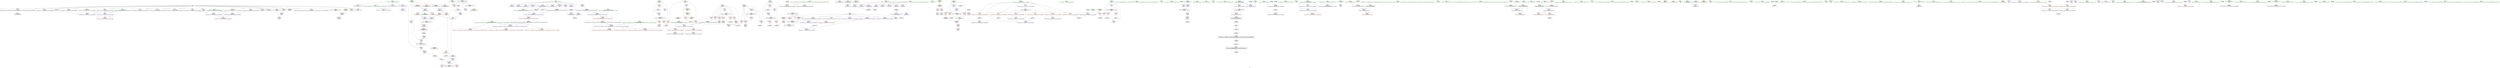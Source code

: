 digraph "SVFG" {
	label="SVFG";

	Node0x556f2ac7f390 [shape=record,color=grey,label="{NodeID: 0\nNullPtr}"];
	Node0x556f2ac7f390 -> Node0x556f2ae78c30[style=solid];
	Node0x556f2ac7f390 -> Node0x556f2ae78d30[style=solid];
	Node0x556f2ac7f390 -> Node0x556f2ae78e00[style=solid];
	Node0x556f2ac7f390 -> Node0x556f2ae78ed0[style=solid];
	Node0x556f2ac7f390 -> Node0x556f2ae78fa0[style=solid];
	Node0x556f2ac7f390 -> Node0x556f2ae79070[style=solid];
	Node0x556f2ac7f390 -> Node0x556f2ae7dc80[style=solid];
	Node0x556f2ac7f390 -> Node0x556f2ae7dd50[style=solid];
	Node0x556f2ac7f390 -> Node0x556f2ae7de20[style=solid];
	Node0x556f2ac7f390 -> Node0x556f2ae7def0[style=solid];
	Node0x556f2ac7f390 -> Node0x556f2ae7dfc0[style=solid];
	Node0x556f2ac7f390 -> Node0x556f2ae7e090[style=solid];
	Node0x556f2ac7f390 -> Node0x556f2ae7e160[style=solid];
	Node0x556f2ac7f390 -> Node0x556f2ae7e230[style=solid];
	Node0x556f2ac7f390 -> Node0x556f2ae7e300[style=solid];
	Node0x556f2ac7f390 -> Node0x556f2ae7e3d0[style=solid];
	Node0x556f2ac7f390 -> Node0x556f2ae87bf0[style=solid];
	Node0x556f2aeb00a0 [shape=record,color=yellow,style=double,label="{NodeID: 526\n27V_1 = ENCHI(MR_27V_0)\npts\{343 \}\nFun[_ZSt3minIiERKT_S2_S2_]}"];
	Node0x556f2aeb00a0 -> Node0x556f2ae85ff0[style=dashed];
	Node0x556f2ae882a0 [shape=record,color=blue,label="{NodeID: 277\n171\<--231\nehselector.slot\<--\n_Z8compressiNSt7__cxx1112basic_stringIcSt11char_traitsIcESaIcEEE\n}"];
	Node0x556f2ae882a0 -> Node0x556f2ae7c620[style=dashed];
	Node0x556f2ae7be00 [shape=record,color=purple,label="{NodeID: 194\n151\<--150\narraydestroy.element\<--arraydestroy.elementPast\n__cxx_global_array_dtor.6\n}"];
	Node0x556f2ae7be00 -> Node0x556f2ae93630[style=solid];
	Node0x556f2ae7be00 -> Node0x556f2ae96a50[style=solid];
	Node0x556f2ae78ed0 [shape=record,color=black,label="{NodeID: 111\n231\<--3\n\<--dummyVal\n_Z8compressiNSt7__cxx1112basic_stringIcSt11char_traitsIcESaIcEEE\n}"];
	Node0x556f2ae78ed0 -> Node0x556f2ae882a0[style=solid];
	Node0x556f2ae76e10 [shape=record,color=green,label="{NodeID: 28\n28\<--30\nn\<--n_field_insensitive\nGlob }"];
	Node0x556f2ae76e10 -> Node0x556f2ae7c070[style=solid];
	Node0x556f2ae76e10 -> Node0x556f2ae7c140[style=solid];
	Node0x556f2ae76e10 -> Node0x556f2ae7c210[style=solid];
	Node0x556f2ae76e10 -> Node0x556f2ae87920[style=solid];
	Node0x556f2aecc530 [shape=record,color=black,label="{NodeID: 637\n375 = PHI()\n}"];
	Node0x556f2aecc530 -> Node0x556f2ae953d0[style=solid];
	Node0x556f2aeb2240 [shape=record,color=yellow,style=double,label="{NodeID: 554\n20V_1 = ENCHI(MR_20V_0)\npts\{30 \}\nFun[_Z4readv]}"];
	Node0x556f2aeb2240 -> Node0x556f2ae7c070[style=dashed];
	Node0x556f2ae95b50 [shape=record,color=grey,label="{NodeID: 471\n505 = Binary(504, 503, )\n}"];
	Node0x556f2ae95b50 -> Node0x556f2ae89960[style=solid];
	Node0x556f2ae89960 [shape=record,color=blue,label="{NodeID: 305\n440\<--505\nans\<--add\n_Z5solvev\n}"];
	Node0x556f2ae89960 -> Node0x556f2ae86810[style=dashed];
	Node0x556f2ae89960 -> Node0x556f2ae868e0[style=dashed];
	Node0x556f2ae89960 -> Node0x556f2ae89960[style=dashed];
	Node0x556f2ae89960 -> Node0x556f2aea9b80[style=dashed];
	Node0x556f2ae7d4c0 [shape=record,color=red,label="{NodeID: 222\n392\<--344\n\<--i\n_Z4calci\n}"];
	Node0x556f2ae7d4c0 -> Node0x556f2ae965d0[style=solid];
	Node0x556f2ae7f130 [shape=record,color=black,label="{NodeID: 139\n247\<--245\nidxprom21\<--call19\n_Z8compressiNSt7__cxx1112basic_stringIcSt11char_traitsIcESaIcEEE\n}"];
	Node0x556f2ae798b0 [shape=record,color=green,label="{NodeID: 56\n255\<--256\n_ZNSt7__cxx1112basic_stringIcSt11char_traitsIcESaIcEE9push_backEc\<--_ZNSt7__cxx1112basic_stringIcSt11char_traitsIcESaIcEE9push_backEc_field_insensitive\n}"];
	Node0x556f2aecf320 [shape=record,color=black,label="{NodeID: 665\n143 = PHI()\n0th arg __cxx_global_array_dtor.6 }"];
	Node0x556f2aecf320 -> Node0x556f2ae87dc0[style=solid];
	Node0x556f2ae86c20 [shape=record,color=red,label="{NodeID: 250\n539\<--533\n\<--__lhs.addr\n_ZStneIcSt11char_traitsIcESaIcEEbRKNSt7__cxx1112basic_stringIT_T0_T1_EESA_\n|{<s0>41}}"];
	Node0x556f2ae86c20:s0 -> Node0x556f2aecea70[style=solid,color=red];
	Node0x556f2ae807f0 [shape=record,color=purple,label="{NodeID: 167\n98\<--21\n\<--_Z1sB5cxx11\n__cxx_global_var_init.4\n}"];
	Node0x556f2ae807f0 -> Node0x556f2ae96d50[style=solid];
	Node0x556f2ae7b180 [shape=record,color=green,label="{NodeID: 84\n463\<--464\n_ZNSt7__cxx1112basic_stringIcSt11char_traitsIcESaIcEEaSEOS4_\<--_ZNSt7__cxx1112basic_stringIcSt11char_traitsIcESaIcEEaSEOS4__field_insensitive\n}"];
	Node0x556f2ac7f420 [shape=record,color=green,label="{NodeID: 1\n7\<--1\n__dso_handle\<--dummyObj\nGlob }"];
	Node0x556f2aeb01b0 [shape=record,color=yellow,style=double,label="{NodeID: 527\n31V_1 = ENCHI(MR_31V_0)\npts\{347 \}\nFun[_ZSt3minIiERKT_S2_S2_]}"];
	Node0x556f2aeb01b0 -> Node0x556f2ae85f20[style=dashed];
	Node0x556f2ae88370 [shape=record,color=blue,label="{NodeID: 278\n169\<--236\nexn.slot\<--\n_Z8compressiNSt7__cxx1112basic_stringIcSt11char_traitsIcESaIcEEE\n}"];
	Node0x556f2ae88370 -> Node0x556f2ae7c550[style=dashed];
	Node0x556f2ae7bed0 [shape=record,color=red,label="{NodeID: 195\n72\<--12\n\<--stdin\n_Z7preparev\n}"];
	Node0x556f2ae7bed0 -> Node0x556f2ae7e770[style=solid];
	Node0x556f2ae78fa0 [shape=record,color=black,label="{NodeID: 112\n235\<--3\n\<--dummyVal\n_Z8compressiNSt7__cxx1112basic_stringIcSt11char_traitsIcESaIcEEE\n}"];
	Node0x556f2ae76f10 [shape=record,color=green,label="{NodeID: 29\n42\<--46\nllvm.global_ctors\<--llvm.global_ctors_field_insensitive\nGlob }"];
	Node0x556f2ae76f10 -> Node0x556f2ae81900[style=solid];
	Node0x556f2ae76f10 -> Node0x556f2ae81a00[style=solid];
	Node0x556f2ae76f10 -> Node0x556f2ae81b00[style=solid];
	Node0x556f2aecc660 [shape=record,color=black,label="{NodeID: 638\n386 = PHI(400, )\n}"];
	Node0x556f2aecc660 -> Node0x556f2ae7d9a0[style=solid];
	Node0x556f2ae95cd0 [shape=record,color=grey,label="{NodeID: 472\n509 = Binary(508, 202, )\n}"];
	Node0x556f2ae95cd0 -> Node0x556f2ae89a30[style=solid];
	Node0x556f2ae89a30 [shape=record,color=blue,label="{NodeID: 306\n442\<--509\ni7\<--inc14\n_Z5solvev\n}"];
	Node0x556f2ae89a30 -> Node0x556f2ae869b0[style=dashed];
	Node0x556f2ae89a30 -> Node0x556f2ae86a80[style=dashed];
	Node0x556f2ae89a30 -> Node0x556f2ae86b50[style=dashed];
	Node0x556f2ae89a30 -> Node0x556f2ae89a30[style=dashed];
	Node0x556f2ae89a30 -> Node0x556f2aeaa080[style=dashed];
	Node0x556f2ae7d590 [shape=record,color=red,label="{NodeID: 223\n378\<--346\n\<--cost\n_Z4calci\n}"];
	Node0x556f2ae7d590 -> Node0x556f2ae953d0[style=solid];
	Node0x556f2ae7f200 [shape=record,color=black,label="{NodeID: 140\n251\<--250\nconv23\<--\n_Z8compressiNSt7__cxx1112basic_stringIcSt11char_traitsIcESaIcEEE\n}"];
	Node0x556f2ae799b0 [shape=record,color=green,label="{NodeID: 57\n280\<--281\n__gxx_personality_v0\<--__gxx_personality_v0_field_insensitive\n}"];
	Node0x556f2aecf3f0 [shape=record,color=black,label="{NodeID: 666\n339 = PHI(502, )\n0th arg _Z4calci }"];
	Node0x556f2aecf3f0 -> Node0x556f2ae88920[style=solid];
	Node0x556f2aea7880 [shape=record,color=black,label="{NodeID: 500\nMR_68V_3 = PHI(MR_68V_4, MR_68V_2, )\npts\{557 \}\n}"];
	Node0x556f2aea7880 -> Node0x556f2ae86e90[style=dashed];
	Node0x556f2aea7880 -> Node0x556f2ae86f60[style=dashed];
	Node0x556f2aea7880 -> Node0x556f2ae87030[style=dashed];
	Node0x556f2aea7880 -> Node0x556f2ae89f10[style=dashed];
	Node0x556f2ae86cf0 [shape=record,color=red,label="{NodeID: 251\n540\<--535\n\<--__rhs.addr\n_ZStneIcSt11char_traitsIcESaIcEEbRKNSt7__cxx1112basic_stringIT_T0_T1_EESA_\n|{<s0>41}}"];
	Node0x556f2ae86cf0:s0 -> Node0x556f2aecebb0[style=solid,color=red];
	Node0x556f2ae808c0 [shape=record,color=purple,label="{NodeID: 168\n112\<--21\n\<--_Z1sB5cxx11\n__cxx_global_array_dtor\n}"];
	Node0x556f2ae7b280 [shape=record,color=green,label="{NodeID: 85\n472\<--473\n_ZStneIcSt11char_traitsIcESaIcEEbRKNSt7__cxx1112basic_stringIT_T0_T1_EESA_\<--_ZStneIcSt11char_traitsIcESaIcEEbRKNSt7__cxx1112basic_stringIT_T0_T1_EESA__field_insensitive\n}"];
	Node0x556f2ae75130 [shape=record,color=green,label="{NodeID: 2\n8\<--1\n.str\<--dummyObj\nGlob }"];
	Node0x556f2ae88440 [shape=record,color=blue,label="{NodeID: 279\n171\<--238\nehselector.slot\<--\n_Z8compressiNSt7__cxx1112basic_stringIcSt11char_traitsIcESaIcEEE\n}"];
	Node0x556f2ae88440 -> Node0x556f2ae7c620[style=dashed];
	Node0x556f2ae7bfa0 [shape=record,color=red,label="{NodeID: 196\n78\<--17\n\<--stdout\n_Z7preparev\n}"];
	Node0x556f2ae7bfa0 -> Node0x556f2ae7e840[style=solid];
	Node0x556f2ae79070 [shape=record,color=black,label="{NodeID: 113\n236\<--3\n\<--dummyVal\n_Z8compressiNSt7__cxx1112basic_stringIcSt11char_traitsIcESaIcEEE\n}"];
	Node0x556f2ae79070 -> Node0x556f2ae88370[style=solid];
	Node0x556f2ae77010 [shape=record,color=green,label="{NodeID: 30\n47\<--48\n__cxx_global_var_init\<--__cxx_global_var_init_field_insensitive\n}"];
	Node0x556f2aecc7f0 [shape=record,color=black,label="{NodeID: 639\n462 = PHI()\n}"];
	Node0x556f2aeb2430 [shape=record,color=yellow,style=double,label="{NodeID: 556\n20V_1 = ENCHI(MR_20V_0)\npts\{30 \}\nFun[_Z4calci]}"];
	Node0x556f2aeb2430 -> Node0x556f2ae7c140[style=dashed];
	Node0x556f2ae95e50 [shape=record,color=grey,label="{NodeID: 473\n571 = Binary(570, 202, )\n}"];
	Node0x556f2ae89b00 [shape=record,color=blue,label="{NodeID: 307\n428\<--177\nretval\<--\n_Z5solvev\n}"];
	Node0x556f2ae89b00 -> Node0x556f2aea9680[style=dashed];
	Node0x556f2ae7d660 [shape=record,color=red,label="{NodeID: 224\n362\<--348\n\<--j\n_Z4calci\n}"];
	Node0x556f2ae7d660 -> Node0x556f2ae96ed0[style=solid];
	Node0x556f2ae7f2d0 [shape=record,color=black,label="{NodeID: 141\n314\<--313\nidxprom\<--\n_Z4readv\n}"];
	Node0x556f2ae79ab0 [shape=record,color=green,label="{NodeID: 58\n294\<--295\n_Z4readv\<--_Z4readv_field_insensitive\n}"];
	Node0x556f2aecf500 [shape=record,color=black,label="{NodeID: 667\n655 = PHI(616, )\n0th arg __clang_call_terminate }"];
	Node0x556f2aea7d80 [shape=record,color=black,label="{NodeID: 501\nMR_18V_2 = PHI(MR_18V_3, MR_18V_1, )\npts\{200000 \}\n|{<s0>45}}"];
	Node0x556f2aea7d80:s0 -> Node0x556f2aead280[style=dashed,color=red];
	Node0x556f2ae86dc0 [shape=record,color=red,label="{NodeID: 252\n567\<--554\n\<--t\nmain\n}"];
	Node0x556f2ae86dc0 -> Node0x556f2ae97950[style=solid];
	Node0x556f2ae80990 [shape=record,color=purple,label="{NodeID: 169\n113\<--21\n\<--_Z1sB5cxx11\n__cxx_global_array_dtor\n}"];
	Node0x556f2ae80990 -> Node0x556f2ae94170[style=solid];
	Node0x556f2ae7b380 [shape=record,color=green,label="{NodeID: 86\n477\<--478\nprintf\<--printf_field_insensitive\n}"];
	Node0x556f2ae751c0 [shape=record,color=green,label="{NodeID: 3\n10\<--1\n.str.1\<--dummyObj\nGlob }"];
	Node0x556f2ae88510 [shape=record,color=blue,label="{NodeID: 280\n248\<--202\narrayidx22\<--\n_Z8compressiNSt7__cxx1112basic_stringIcSt11char_traitsIcESaIcEEE\n}"];
	Node0x556f2ae88510 -> Node0x556f2aeab480[style=dashed];
	Node0x556f2ae7c070 [shape=record,color=red,label="{NodeID: 197\n310\<--28\n\<--n\n_Z4readv\n}"];
	Node0x556f2ae7c070 -> Node0x556f2ae97ad0[style=solid];
	Node0x556f2ae7dc80 [shape=record,color=black,label="{NodeID: 114\n238\<--3\n\<--dummyVal\n_Z8compressiNSt7__cxx1112basic_stringIcSt11char_traitsIcESaIcEEE\n}"];
	Node0x556f2ae7dc80 -> Node0x556f2ae88440[style=solid];
	Node0x556f2ae77110 [shape=record,color=green,label="{NodeID: 31\n51\<--52\n_ZNSt8ios_base4InitC1Ev\<--_ZNSt8ios_base4InitC1Ev_field_insensitive\n}"];
	Node0x556f2aecc8c0 [shape=record,color=black,label="{NodeID: 640\n471 = PHI(530, )\n}"];
	Node0x556f2ae95fd0 [shape=record,color=grey,label="{NodeID: 474\n225 = Binary(224, 202, )\n}"];
	Node0x556f2ae95fd0 -> Node0x556f2ae88100[style=solid];
	Node0x556f2ae89bd0 [shape=record,color=blue,label="{NodeID: 308\n533\<--531\n__lhs.addr\<--__lhs\n_ZStneIcSt11char_traitsIcESaIcEEbRKNSt7__cxx1112basic_stringIT_T0_T1_EESA_\n}"];
	Node0x556f2ae89bd0 -> Node0x556f2ae86c20[style=dashed];
	Node0x556f2ae7d730 [shape=record,color=red,label="{NodeID: 225\n367\<--348\n\<--j\n_Z4calci\n}"];
	Node0x556f2ae7d730 -> Node0x556f2ae7f3a0[style=solid];
	Node0x556f2ae7f3a0 [shape=record,color=black,label="{NodeID: 142\n368\<--367\nidxprom\<--\n_Z4calci\n}"];
	Node0x556f2ae79bb0 [shape=record,color=green,label="{NodeID: 59\n297\<--298\ni\<--i_field_insensitive\n_Z4readv\n}"];
	Node0x556f2ae79bb0 -> Node0x556f2ae7cf10[style=solid];
	Node0x556f2ae79bb0 -> Node0x556f2ae7cfe0[style=solid];
	Node0x556f2ae79bb0 -> Node0x556f2ae7d0b0[style=solid];
	Node0x556f2ae79bb0 -> Node0x556f2ae88780[style=solid];
	Node0x556f2ae79bb0 -> Node0x556f2ae88850[style=solid];
	Node0x556f2aecf610 [shape=record,color=black,label="{NodeID: 668\n531 = PHI(469, )\n0th arg _ZStneIcSt11char_traitsIcESaIcEEbRKNSt7__cxx1112basic_stringIT_T0_T1_EESA_ }"];
	Node0x556f2aecf610 -> Node0x556f2ae89bd0[style=solid];
	Node0x556f2ae86e90 [shape=record,color=red,label="{NodeID: 253\n566\<--556\n\<--i\nmain\n}"];
	Node0x556f2ae86e90 -> Node0x556f2ae97950[style=solid];
	Node0x556f2ae80a60 [shape=record,color=purple,label="{NodeID: 170\n120\<--21\n\<--_Z1sB5cxx11\n__cxx_global_array_dtor\n}"];
	Node0x556f2ae80a60 -> Node0x556f2ae97050[style=solid];
	Node0x556f2ae7b480 [shape=record,color=green,label="{NodeID: 87\n533\<--534\n__lhs.addr\<--__lhs.addr_field_insensitive\n_ZStneIcSt11char_traitsIcESaIcEEbRKNSt7__cxx1112basic_stringIT_T0_T1_EESA_\n}"];
	Node0x556f2ae7b480 -> Node0x556f2ae86c20[style=solid];
	Node0x556f2ae7b480 -> Node0x556f2ae89bd0[style=solid];
	Node0x556f2ae75250 [shape=record,color=green,label="{NodeID: 4\n12\<--1\nstdin\<--dummyObj\nGlob }"];
	Node0x556f2ae885e0 [shape=record,color=blue,label="{NodeID: 281\n173\<--259\ni\<--inc27\n_Z8compressiNSt7__cxx1112basic_stringIcSt11char_traitsIcESaIcEEE\n}"];
	Node0x556f2ae885e0 -> Node0x556f2aeaaf80[style=dashed];
	Node0x556f2ae7c140 [shape=record,color=red,label="{NodeID: 198\n363\<--28\n\<--n\n_Z4calci\n}"];
	Node0x556f2ae7c140 -> Node0x556f2ae96ed0[style=solid];
	Node0x556f2ae7dd50 [shape=record,color=black,label="{NodeID: 115\n271\<--3\nlpad.val\<--dummyVal\n_Z8compressiNSt7__cxx1112basic_stringIcSt11char_traitsIcESaIcEEE\n}"];
	Node0x556f2ae77210 [shape=record,color=green,label="{NodeID: 32\n57\<--58\n__cxa_atexit\<--__cxa_atexit_field_insensitive\n}"];
	Node0x556f2aecc990 [shape=record,color=black,label="{NodeID: 641\n476 = PHI()\n}"];
	Node0x556f2ae96150 [shape=record,color=grey,label="{NodeID: 475\n221 = Binary(220, 202, )\n}"];
	Node0x556f2ae96150 -> Node0x556f2ae7eec0[style=solid];
	Node0x556f2ae89ca0 [shape=record,color=blue,label="{NodeID: 309\n535\<--532\n__rhs.addr\<--__rhs\n_ZStneIcSt11char_traitsIcESaIcEEbRKNSt7__cxx1112basic_stringIT_T0_T1_EESA_\n}"];
	Node0x556f2ae89ca0 -> Node0x556f2ae86cf0[style=dashed];
	Node0x556f2ae7d800 [shape=record,color=red,label="{NodeID: 226\n382\<--348\n\<--j\n_Z4calci\n}"];
	Node0x556f2ae7d800 -> Node0x556f2ae968d0[style=solid];
	Node0x556f2ae7f470 [shape=record,color=black,label="{NodeID: 143\n371\<--370\nidxprom4\<--\n_Z4calci\n}"];
	Node0x556f2ae79c80 [shape=record,color=green,label="{NodeID: 60\n302\<--303\nllvm.memset.p0i8.i64\<--llvm.memset.p0i8.i64_field_insensitive\n}"];
	Node0x556f2aecf720 [shape=record,color=black,label="{NodeID: 669\n532 = PHI(470, )\n1st arg _ZStneIcSt11char_traitsIcESaIcEEbRKNSt7__cxx1112basic_stringIT_T0_T1_EESA_ }"];
	Node0x556f2aecf720 -> Node0x556f2ae89ca0[style=solid];
	Node0x556f2ae86f60 [shape=record,color=red,label="{NodeID: 254\n570\<--556\n\<--i\nmain\n}"];
	Node0x556f2ae86f60 -> Node0x556f2ae95e50[style=solid];
	Node0x556f2ae80b30 [shape=record,color=purple,label="{NodeID: 171\n315\<--21\narrayidx\<--_Z1sB5cxx11\n_Z4readv\n}"];
	Node0x556f2ae7b550 [shape=record,color=green,label="{NodeID: 88\n535\<--536\n__rhs.addr\<--__rhs.addr_field_insensitive\n_ZStneIcSt11char_traitsIcESaIcEEbRKNSt7__cxx1112basic_stringIT_T0_T1_EESA_\n}"];
	Node0x556f2ae7b550 -> Node0x556f2ae86cf0[style=solid];
	Node0x556f2ae7b550 -> Node0x556f2ae89ca0[style=solid];
	Node0x556f2ae752e0 [shape=record,color=green,label="{NodeID: 5\n13\<--1\n.str.2\<--dummyObj\nGlob }"];
	Node0x556f2aeb0530 [shape=record,color=yellow,style=double,label="{NodeID: 531\n20V_1 = ENCHI(MR_20V_0)\npts\{30 \}\nFun[_Z5solvev]|{|<s1>29|<s2>39}}"];
	Node0x556f2aeb0530 -> Node0x556f2ae7c210[style=dashed];
	Node0x556f2aeb0530:s1 -> Node0x556f2aeb2240[style=dashed,color=red];
	Node0x556f2aeb0530:s2 -> Node0x556f2aeb2430[style=dashed,color=red];
	Node0x556f2ae886b0 [shape=record,color=blue,label="{NodeID: 282\n165\<--263\nnrvo\<--\n_Z8compressiNSt7__cxx1112basic_stringIcSt11char_traitsIcESaIcEEE\n}"];
	Node0x556f2ae886b0 -> Node0x556f2ae7c480[style=dashed];
	Node0x556f2ae7c210 [shape=record,color=red,label="{NodeID: 199\n448\<--28\n\<--n\n_Z5solvev\n}"];
	Node0x556f2ae7c210 -> Node0x556f2ae97c50[style=solid];
	Node0x556f2ae7de20 [shape=record,color=black,label="{NodeID: 116\n272\<--3\nlpad.val28\<--dummyVal\n_Z8compressiNSt7__cxx1112basic_stringIcSt11char_traitsIcESaIcEEE\n}"];
	Node0x556f2ae77310 [shape=record,color=green,label="{NodeID: 33\n56\<--62\n_ZNSt8ios_base4InitD1Ev\<--_ZNSt8ios_base4InitD1Ev_field_insensitive\n}"];
	Node0x556f2ae77310 -> Node0x556f2ae7e670[style=solid];
	Node0x556f2aecca60 [shape=record,color=black,label="{NodeID: 642\n498 = PHI()\n}"];
	Node0x556f2aecca60 -> Node0x556f2ae7f950[style=solid];
	Node0x556f2ae962d0 [shape=record,color=grey,label="{NodeID: 476\n544 = Binary(541, 263, )\n}"];
	Node0x556f2ae962d0 -> Node0x556f2ae7faf0[style=solid];
	Node0x556f2ae89d70 [shape=record,color=blue,label="{NodeID: 310\n552\<--29\nretval\<--\nmain\n}"];
	Node0x556f2ae7d8d0 [shape=record,color=red,label="{NodeID: 227\n373\<--372\n\<--arrayidx5\n_Z4calci\n}"];
	Node0x556f2ae7d8d0 -> Node0x556f2ae95250[style=solid];
	Node0x556f2ae7f540 [shape=record,color=black,label="{NodeID: 144\n338\<--396\n_Z4calci_ret\<--\n_Z4calci\n|{<s0>39}}"];
	Node0x556f2ae7f540:s0 -> Node0x556f2aeccb60[style=solid,color=blue];
	Node0x556f2ae79d80 [shape=record,color=green,label="{NodeID: 61\n305\<--306\n_ZNSirsERi\<--_ZNSirsERi_field_insensitive\n}"];
	Node0x556f2aecf830 [shape=record,color=black,label="{NodeID: 670\n622 = PHI(600, )\n0th arg _ZNSt11char_traitsIcE7compareEPKcS2_m }"];
	Node0x556f2aecf830 -> Node0x556f2ae8a180[style=solid];
	Node0x556f2ae87030 [shape=record,color=red,label="{NodeID: 255\n576\<--556\n\<--i\nmain\n}"];
	Node0x556f2ae87030 -> Node0x556f2ae96450[style=solid];
	Node0x556f2ae80c00 [shape=record,color=purple,label="{NodeID: 172\n454\<--21\narrayidx\<--_Z1sB5cxx11\n_Z5solvev\n}"];
	Node0x556f2ae7b620 [shape=record,color=green,label="{NodeID: 89\n542\<--543\n_ZSteqIcEN9__gnu_cxx11__enable_ifIXsr9__is_charIT_EE7__valueEbE6__typeERKNSt7__cxx1112basic_stringIS2_St11char_traitsIS2_ESaIS2_EEESC_\<--_ZSteqIcEN9__gnu_cxx11__enable_ifIXsr9__is_charIT_EE7__valueEbE6__typeERKNSt7__cxx1112basic_stringIS2_St11char_traitsIS2_ESaIS2_EEESC__field_insensitive\n}"];
	Node0x556f2ae75b20 [shape=record,color=green,label="{NodeID: 6\n15\<--1\n.str.3\<--dummyObj\nGlob }"];
	Node0x556f2ae88780 [shape=record,color=blue,label="{NodeID: 283\n297\<--29\ni\<--\n_Z4readv\n}"];
	Node0x556f2ae88780 -> Node0x556f2aea7290[style=dashed];
	Node0x556f2ae7c2e0 [shape=record,color=red,label="{NodeID: 200\n216\<--163\n\<--id.addr\n_Z8compressiNSt7__cxx1112basic_stringIcSt11char_traitsIcESaIcEEE\n}"];
	Node0x556f2ae7c2e0 -> Node0x556f2ae7ed20[style=solid];
	Node0x556f2ae7def0 [shape=record,color=black,label="{NodeID: 117\n481\<--3\n\<--dummyVal\n_Z5solvev\n}"];
	Node0x556f2ae77410 [shape=record,color=green,label="{NodeID: 34\n69\<--70\n_Z7preparev\<--_Z7preparev_field_insensitive\n}"];
	Node0x556f2aeccb60 [shape=record,color=black,label="{NodeID: 643\n503 = PHI(338, )\n}"];
	Node0x556f2aeccb60 -> Node0x556f2ae95b50[style=solid];
	Node0x556f2ae96450 [shape=record,color=grey,label="{NodeID: 477\n577 = Binary(576, 202, )\n}"];
	Node0x556f2ae96450 -> Node0x556f2ae89f10[style=solid];
	Node0x556f2ae89e40 [shape=record,color=blue,label="{NodeID: 311\n556\<--29\ni\<--\nmain\n}"];
	Node0x556f2ae89e40 -> Node0x556f2aea7880[style=dashed];
	Node0x556f2ae7d9a0 [shape=record,color=red,label="{NodeID: 228\n389\<--386\n\<--call6\n_Z4calci\n}"];
	Node0x556f2ae7d9a0 -> Node0x556f2ae88ed0[style=solid];
	Node0x556f2ae7f610 [shape=record,color=black,label="{NodeID: 145\n400\<--423\n_ZSt3minIiERKT_S2_S2__ret\<--\n_ZSt3minIiERKT_S2_S2_\n|{<s0>28}}"];
	Node0x556f2ae7f610:s0 -> Node0x556f2aecc660[style=solid,color=blue];
	Node0x556f2ae79e80 [shape=record,color=green,label="{NodeID: 62\n317\<--318\n_ZStrsIcSt11char_traitsIcESaIcEERSt13basic_istreamIT_T0_ES7_RNSt7__cxx1112basic_stringIS4_S5_T1_EE\<--_ZStrsIcSt11char_traitsIcESaIcEERSt13basic_istreamIT_T0_ES7_RNSt7__cxx1112basic_stringIS4_S5_T1_EE_field_insensitive\n}"];
	Node0x556f2aecf940 [shape=record,color=black,label="{NodeID: 671\n623 = PHI(604, )\n1st arg _ZNSt11char_traitsIcE7compareEPKcS2_m }"];
	Node0x556f2aecf940 -> Node0x556f2ae8a250[style=solid];
	Node0x556f2ae87100 [shape=record,color=red,label="{NodeID: 256\n593\<--587\n\<--__lhs.addr\n_ZSteqIcEN9__gnu_cxx11__enable_ifIXsr9__is_charIT_EE7__valueEbE6__typeERKNSt7__cxx1112basic_stringIS2_St11char_traitsIS2_ESaIS2_EEESC_\n}"];
	Node0x556f2ae80cd0 [shape=record,color=purple,label="{NodeID: 173\n129\<--24\n\<--_Z1tB5cxx11\n__cxx_global_var_init.5\n}"];
	Node0x556f2ae80cd0 -> Node0x556f2ae93bd0[style=solid];
	Node0x556f2ae7b720 [shape=record,color=green,label="{NodeID: 90\n549\<--550\nmain\<--main_field_insensitive\n}"];
	Node0x556f2ae75bb0 [shape=record,color=green,label="{NodeID: 7\n17\<--1\nstdout\<--dummyObj\nGlob }"];
	Node0x556f2ae88850 [shape=record,color=blue,label="{NodeID: 284\n297\<--321\ni\<--inc\n_Z4readv\n}"];
	Node0x556f2ae88850 -> Node0x556f2aea7290[style=dashed];
	Node0x556f2ae7c3b0 [shape=record,color=red,label="{NodeID: 201\n242\<--163\n\<--id.addr\n_Z8compressiNSt7__cxx1112basic_stringIcSt11char_traitsIcESaIcEEE\n}"];
	Node0x556f2ae7c3b0 -> Node0x556f2ae7ef90[style=solid];
	Node0x556f2ae7dfc0 [shape=record,color=black,label="{NodeID: 118\n482\<--3\n\<--dummyVal\n_Z5solvev\n}"];
	Node0x556f2ae7dfc0 -> Node0x556f2ae89550[style=solid];
	Node0x556f2ae77510 [shape=record,color=green,label="{NodeID: 35\n76\<--77\nfreopen\<--freopen_field_insensitive\n}"];
	Node0x556f2aeccd30 [shape=record,color=black,label="{NodeID: 644\n514 = PHI()\n}"];
	Node0x556f2ae965d0 [shape=record,color=grey,label="{NodeID: 478\n393 = Binary(392, 202, )\n}"];
	Node0x556f2ae965d0 -> Node0x556f2ae88fa0[style=solid];
	Node0x556f2ae89f10 [shape=record,color=blue,label="{NodeID: 312\n556\<--577\ni\<--inc\nmain\n}"];
	Node0x556f2ae89f10 -> Node0x556f2aea7880[style=dashed];
	Node0x556f2ae7da70 [shape=record,color=red,label="{NodeID: 229\n423\<--403\n\<--retval\n_ZSt3minIiERKT_S2_S2_\n}"];
	Node0x556f2ae7da70 -> Node0x556f2ae7f610[style=solid];
	Node0x556f2ae7f6e0 [shape=record,color=black,label="{NodeID: 146\n453\<--452\nidxprom\<--\n_Z5solvev\n}"];
	Node0x556f2ae79f80 [shape=record,color=green,label="{NodeID: 63\n336\<--337\n_Z4calci\<--_Z4calci_field_insensitive\n}"];
	Node0x556f2aecfa50 [shape=record,color=black,label="{NodeID: 672\n624 = PHI(606, )\n2nd arg _ZNSt11char_traitsIcE7compareEPKcS2_m }"];
	Node0x556f2aecfa50 -> Node0x556f2ae8a320[style=solid];
	Node0x556f2aea9680 [shape=record,color=black,label="{NodeID: 506\nMR_45V_3 = PHI(MR_45V_4, MR_45V_2, )\npts\{429 \}\n}"];
	Node0x556f2aea9680 -> Node0x556f2ae860c0[style=dashed];
	Node0x556f2ae871d0 [shape=record,color=red,label="{NodeID: 257\n599\<--587\n\<--__lhs.addr\n_ZSteqIcEN9__gnu_cxx11__enable_ifIXsr9__is_charIT_EE7__valueEbE6__typeERKNSt7__cxx1112basic_stringIS2_St11char_traitsIS2_ESaIS2_EEESC_\n}"];
	Node0x556f2ae80da0 [shape=record,color=purple,label="{NodeID: 174\n134\<--24\n\<--_Z1tB5cxx11\n__cxx_global_var_init.5\n}"];
	Node0x556f2ae7b820 [shape=record,color=green,label="{NodeID: 91\n552\<--553\nretval\<--retval_field_insensitive\nmain\n}"];
	Node0x556f2ae7b820 -> Node0x556f2ae89d70[style=solid];
	Node0x556f2ae75c40 [shape=record,color=green,label="{NodeID: 8\n29\<--1\n\<--dummyObj\nCan only get source location for instruction, argument, global var or function.}"];
	Node0x556f2aeb0800 [shape=record,color=yellow,style=double,label="{NodeID: 534\n49V_1 = ENCHI(MR_49V_0)\npts\{437 \}\nFun[_Z5solvev]}"];
	Node0x556f2aeb0800 -> Node0x556f2ae89550[style=dashed];
	Node0x556f2ae88920 [shape=record,color=blue,label="{NodeID: 285\n340\<--339\npos.addr\<--pos\n_Z4calci\n}"];
	Node0x556f2ae88920 -> Node0x556f2ae7d180[style=dashed];
	Node0x556f2ae7c480 [shape=record,color=red,label="{NodeID: 202\n264\<--165\nnrvo.val\<--nrvo\n_Z8compressiNSt7__cxx1112basic_stringIcSt11char_traitsIcESaIcEEE\n}"];
	Node0x556f2ae7e090 [shape=record,color=black,label="{NodeID: 119\n484\<--3\n\<--dummyVal\n_Z5solvev\n}"];
	Node0x556f2ae7e090 -> Node0x556f2ae89620[style=solid];
	Node0x556f2ae77610 [shape=record,color=green,label="{NodeID: 36\n87\<--88\n__cxx_global_var_init.4\<--__cxx_global_var_init.4_field_insensitive\n}"];
	Node0x556f2aecce00 [shape=record,color=black,label="{NodeID: 645\n541 = PHI(584, )\n}"];
	Node0x556f2aecce00 -> Node0x556f2ae962d0[style=solid];
	Node0x556f2aeb29a0 [shape=record,color=yellow,style=double,label="{NodeID: 562\n18V_1 = ENCHI(MR_18V_0)\npts\{200000 \}\nFun[_Z4calci]}"];
	Node0x556f2aeb29a0 -> Node0x556f2ae7d8d0[style=dashed];
	Node0x556f2ae96750 [shape=record,color=grey,label="{NodeID: 479\n201 = Binary(200, 202, )\n}"];
	Node0x556f2ae96750 -> Node0x556f2ae7e9e0[style=solid];
	Node0x556f2ae89fe0 [shape=record,color=blue,label="{NodeID: 313\n587\<--585\n__lhs.addr\<--__lhs\n_ZSteqIcEN9__gnu_cxx11__enable_ifIXsr9__is_charIT_EE7__valueEbE6__typeERKNSt7__cxx1112basic_stringIS2_St11char_traitsIS2_ESaIS2_EEESC_\n}"];
	Node0x556f2ae89fe0 -> Node0x556f2ae87100[style=dashed];
	Node0x556f2ae89fe0 -> Node0x556f2ae871d0[style=dashed];
	Node0x556f2ae89fe0 -> Node0x556f2ae872a0[style=dashed];
	Node0x556f2ae7db40 [shape=record,color=red,label="{NodeID: 230\n413\<--405\n\<--__a.addr\n_ZSt3minIiERKT_S2_S2_\n}"];
	Node0x556f2ae7db40 -> Node0x556f2ae85ff0[style=solid];
	Node0x556f2ae7f7b0 [shape=record,color=black,label="{NodeID: 147\n460\<--459\nidxprom1\<--\n_Z5solvev\n}"];
	Node0x556f2ae7a080 [shape=record,color=green,label="{NodeID: 64\n340\<--341\npos.addr\<--pos.addr_field_insensitive\n_Z4calci\n}"];
	Node0x556f2ae7a080 -> Node0x556f2ae7d180[style=solid];
	Node0x556f2ae7a080 -> Node0x556f2ae88920[style=solid];
	Node0x556f2aea9b80 [shape=record,color=black,label="{NodeID: 507\nMR_53V_2 = PHI(MR_53V_4, MR_53V_1, )\npts\{441 \}\n}"];
	Node0x556f2ae872a0 [shape=record,color=red,label="{NodeID: 258\n605\<--587\n\<--__lhs.addr\n_ZSteqIcEN9__gnu_cxx11__enable_ifIXsr9__is_charIT_EE7__valueEbE6__typeERKNSt7__cxx1112basic_stringIS2_St11char_traitsIS2_ESaIS2_EEESC_\n}"];
	Node0x556f2ae80e70 [shape=record,color=purple,label="{NodeID: 175\n135\<--24\n\<--_Z1tB5cxx11\n__cxx_global_var_init.5\n}"];
	Node0x556f2ae80e70 -> Node0x556f2ae974d0[style=solid];
	Node0x556f2ae7b8f0 [shape=record,color=green,label="{NodeID: 92\n554\<--555\nt\<--t_field_insensitive\nmain\n}"];
	Node0x556f2ae7b8f0 -> Node0x556f2ae86dc0[style=solid];
	Node0x556f2ae75cd0 [shape=record,color=green,label="{NodeID: 9\n31\<--1\n.str.7\<--dummyObj\nGlob }"];
	Node0x556f2aeb08e0 [shape=record,color=yellow,style=double,label="{NodeID: 535\n51V_1 = ENCHI(MR_51V_0)\npts\{439 \}\nFun[_Z5solvev]}"];
	Node0x556f2aeb08e0 -> Node0x556f2ae89620[style=dashed];
	Node0x556f2ae889f0 [shape=record,color=blue,label="{NodeID: 286\n342\<--352\nbst\<--\n_Z4calci\n}"];
	Node0x556f2ae889f0 -> Node0x556f2aeab980[style=dashed];
	Node0x556f2ae7c550 [shape=record,color=red,label="{NodeID: 203\n269\<--169\nexn\<--exn.slot\n_Z8compressiNSt7__cxx1112basic_stringIcSt11char_traitsIcESaIcEEE\n}"];
	Node0x556f2ae7e160 [shape=record,color=black,label="{NodeID: 120\n521\<--3\nlpad.val\<--dummyVal\n_Z5solvev\n}"];
	Node0x556f2ae77710 [shape=record,color=green,label="{NodeID: 37\n95\<--96\n_ZNSt7__cxx1112basic_stringIcSt11char_traitsIcESaIcEEC1Ev\<--_ZNSt7__cxx1112basic_stringIcSt11char_traitsIcESaIcEEC1Ev_field_insensitive\n}"];
	Node0x556f2aeccf70 [shape=record,color=black,label="{NodeID: 646\n561 = PHI()\n}"];
	Node0x556f2aeb2a80 [shape=record,color=yellow,style=double,label="{NodeID: 563\n2V_1 = ENCHI(MR_2V_0)\npts\{1 \}\nFun[_Z7preparev]}"];
	Node0x556f2aeb2a80 -> Node0x556f2ae7bed0[style=dashed];
	Node0x556f2aeb2a80 -> Node0x556f2ae7bfa0[style=dashed];
	Node0x556f2ae968d0 [shape=record,color=grey,label="{NodeID: 480\n383 = Binary(382, 202, )\n}"];
	Node0x556f2ae968d0 -> Node0x556f2ae88e00[style=solid];
	Node0x556f2ae8a0b0 [shape=record,color=blue,label="{NodeID: 314\n589\<--586\n__rhs.addr\<--__rhs\n_ZSteqIcEN9__gnu_cxx11__enable_ifIXsr9__is_charIT_EE7__valueEbE6__typeERKNSt7__cxx1112basic_stringIS2_St11char_traitsIS2_ESaIS2_EEESC_\n}"];
	Node0x556f2ae8a0b0 -> Node0x556f2ae87370[style=dashed];
	Node0x556f2ae8a0b0 -> Node0x556f2ae87440[style=dashed];
	Node0x556f2ae85cf0 [shape=record,color=red,label="{NodeID: 231\n420\<--405\n\<--__a.addr\n_ZSt3minIiERKT_S2_S2_\n}"];
	Node0x556f2ae85cf0 -> Node0x556f2ae892e0[style=solid];
	Node0x556f2ae7f880 [shape=record,color=black,label="{NodeID: 148\n468\<--467\nidxprom3\<--\n_Z5solvev\n}"];
	Node0x556f2ae7a150 [shape=record,color=green,label="{NodeID: 65\n342\<--343\nbst\<--bst_field_insensitive\n_Z4calci\n|{|<s3>28}}"];
	Node0x556f2ae7a150 -> Node0x556f2ae7d250[style=solid];
	Node0x556f2ae7a150 -> Node0x556f2ae889f0[style=solid];
	Node0x556f2ae7a150 -> Node0x556f2ae88ed0[style=solid];
	Node0x556f2ae7a150:s3 -> Node0x556f2aece760[style=solid,color=red];
	Node0x556f2aeaa080 [shape=record,color=black,label="{NodeID: 508\nMR_55V_2 = PHI(MR_55V_4, MR_55V_1, )\npts\{443 \}\n}"];
	Node0x556f2ae87370 [shape=record,color=red,label="{NodeID: 259\n595\<--589\n\<--__rhs.addr\n_ZSteqIcEN9__gnu_cxx11__enable_ifIXsr9__is_charIT_EE7__valueEbE6__typeERKNSt7__cxx1112basic_stringIS2_St11char_traitsIS2_ESaIS2_EEESC_\n}"];
	Node0x556f2ae80f40 [shape=record,color=purple,label="{NodeID: 176\n147\<--24\n\<--_Z1tB5cxx11\n__cxx_global_array_dtor.6\n}"];
	Node0x556f2ae7b9c0 [shape=record,color=green,label="{NodeID: 93\n556\<--557\ni\<--i_field_insensitive\nmain\n}"];
	Node0x556f2ae7b9c0 -> Node0x556f2ae86e90[style=solid];
	Node0x556f2ae7b9c0 -> Node0x556f2ae86f60[style=solid];
	Node0x556f2ae7b9c0 -> Node0x556f2ae87030[style=solid];
	Node0x556f2ae7b9c0 -> Node0x556f2ae89e40[style=solid];
	Node0x556f2ae7b9c0 -> Node0x556f2ae89f10[style=solid];
	Node0x556f2ae75d60 [shape=record,color=green,label="{NodeID: 10\n33\<--1\n_ZSt3cin\<--dummyObj\nGlob }"];
	Node0x556f2ae88ac0 [shape=record,color=blue,label="{NodeID: 287\n344\<--202\ni\<--\n_Z4calci\n}"];
	Node0x556f2ae88ac0 -> Node0x556f2aeabe80[style=dashed];
	Node0x556f2ae7c620 [shape=record,color=red,label="{NodeID: 204\n270\<--171\nsel\<--ehselector.slot\n_Z8compressiNSt7__cxx1112basic_stringIcSt11char_traitsIcESaIcEEE\n}"];
	Node0x556f2ae7e230 [shape=record,color=black,label="{NodeID: 121\n522\<--3\nlpad.val17\<--dummyVal\n_Z5solvev\n}"];
	Node0x556f2ae77810 [shape=record,color=green,label="{NodeID: 38\n102\<--103\n__cxx_global_array_dtor\<--__cxx_global_array_dtor_field_insensitive\n}"];
	Node0x556f2aecd040 [shape=record,color=black,label="{NodeID: 647\n573 = PHI()\n}"];
	Node0x556f2ae96a50 [shape=record,color=grey,label="{NodeID: 481\n154 = cmp(151, 153, )\n}"];
	Node0x556f2ae8a180 [shape=record,color=blue,label="{NodeID: 315\n627\<--622\n__s1.addr\<--__s1\n_ZNSt11char_traitsIcE7compareEPKcS2_m\n}"];
	Node0x556f2ae8a180 -> Node0x556f2ae875e0[style=dashed];
	Node0x556f2ae85d80 [shape=record,color=red,label="{NodeID: 232\n411\<--407\n\<--__b.addr\n_ZSt3minIiERKT_S2_S2_\n}"];
	Node0x556f2ae85d80 -> Node0x556f2ae85f20[style=solid];
	Node0x556f2ae7f950 [shape=record,color=black,label="{NodeID: 149\n499\<--498\nconv\<--call9\n_Z5solvev\n}"];
	Node0x556f2ae7f950 -> Node0x556f2ae97650[style=solid];
	Node0x556f2ae7a220 [shape=record,color=green,label="{NodeID: 66\n344\<--345\ni\<--i_field_insensitive\n_Z4calci\n}"];
	Node0x556f2ae7a220 -> Node0x556f2ae7d320[style=solid];
	Node0x556f2ae7a220 -> Node0x556f2ae7d3f0[style=solid];
	Node0x556f2ae7a220 -> Node0x556f2ae7d4c0[style=solid];
	Node0x556f2ae7a220 -> Node0x556f2ae88ac0[style=solid];
	Node0x556f2ae7a220 -> Node0x556f2ae88fa0[style=solid];
	Node0x556f2aeb4f70 [shape=record,color=yellow,style=double,label="{NodeID: 592\nRETMU(6V_2)\npts\{145 \}\nFun[__cxx_global_array_dtor.6]}"];
	Node0x556f2aeaa580 [shape=record,color=black,label="{NodeID: 509\nMR_18V_4 = PHI(MR_18V_2, MR_18V_3, )\npts\{200000 \}\n|{<s0>45}}"];
	Node0x556f2aeaa580:s0 -> Node0x556f2aea7d80[style=dashed,color=blue];
	Node0x556f2ae87440 [shape=record,color=red,label="{NodeID: 260\n603\<--589\n\<--__rhs.addr\n_ZSteqIcEN9__gnu_cxx11__enable_ifIXsr9__is_charIT_EE7__valueEbE6__typeERKNSt7__cxx1112basic_stringIS2_St11char_traitsIS2_ESaIS2_EEESC_\n}"];
	Node0x556f2ae81010 [shape=record,color=purple,label="{NodeID: 177\n148\<--24\n\<--_Z1tB5cxx11\n__cxx_global_array_dtor.6\n}"];
	Node0x556f2ae81010 -> Node0x556f2ae93630[style=solid];
	Node0x556f2ae7ba90 [shape=record,color=green,label="{NodeID: 94\n562\<--563\nscanf\<--scanf_field_insensitive\n}"];
	Node0x556f2ae75df0 [shape=record,color=green,label="{NodeID: 11\n34\<--1\n.str.8\<--dummyObj\nGlob }"];
	Node0x556f2ae88b90 [shape=record,color=blue,label="{NodeID: 288\n346\<--29\ncost\<--\n_Z4calci\n}"];
	Node0x556f2ae88b90 -> Node0x556f2aeae180[style=dashed];
	Node0x556f2ae7c6f0 [shape=record,color=red,label="{NodeID: 205\n190\<--173\n\<--i\n_Z8compressiNSt7__cxx1112basic_stringIcSt11char_traitsIcESaIcEEE\n}"];
	Node0x556f2ae7c6f0 -> Node0x556f2ae97350[style=solid];
	Node0x556f2ae7e300 [shape=record,color=black,label="{NodeID: 122\n615\<--3\n\<--dummyVal\n_ZSteqIcEN9__gnu_cxx11__enable_ifIXsr9__is_charIT_EE7__valueEbE6__typeERKNSt7__cxx1112basic_stringIS2_St11char_traitsIS2_ESaIS2_EEESC_\n}"];
	Node0x556f2ae77910 [shape=record,color=green,label="{NodeID: 39\n109\<--110\n.addr\<--.addr_field_insensitive\n__cxx_global_array_dtor\n}"];
	Node0x556f2ae77910 -> Node0x556f2ae87cf0[style=solid];
	Node0x556f2aecd110 [shape=record,color=black,label="{NodeID: 648\n574 = PHI(427, )\n}"];
	Node0x556f2ae96bd0 [shape=record,color=grey,label="{NodeID: 482\n610 = cmp(607, 29, )\n}"];
	Node0x556f2ae96bd0 -> Node0x556f2ae95550[style=solid];
	Node0x556f2ae8a250 [shape=record,color=blue,label="{NodeID: 316\n629\<--623\n__s2.addr\<--__s2\n_ZNSt11char_traitsIcE7compareEPKcS2_m\n}"];
	Node0x556f2ae8a250 -> Node0x556f2ae876b0[style=dashed];
	Node0x556f2ae85e50 [shape=record,color=red,label="{NodeID: 233\n417\<--407\n\<--__b.addr\n_ZSt3minIiERKT_S2_S2_\n}"];
	Node0x556f2ae85e50 -> Node0x556f2ae89210[style=solid];
	Node0x556f2ae7fa20 [shape=record,color=black,label="{NodeID: 150\n427\<--517\n_Z5solvev_ret\<--\n_Z5solvev\n|{<s0>45}}"];
	Node0x556f2ae7fa20:s0 -> Node0x556f2aecd110[style=solid,color=blue];
	Node0x556f2ae7a2f0 [shape=record,color=green,label="{NodeID: 67\n346\<--347\ncost\<--cost_field_insensitive\n_Z4calci\n|{|<s3>28}}"];
	Node0x556f2ae7a2f0 -> Node0x556f2ae7d590[style=solid];
	Node0x556f2ae7a2f0 -> Node0x556f2ae88b90[style=solid];
	Node0x556f2ae7a2f0 -> Node0x556f2ae88d30[style=solid];
	Node0x556f2ae7a2f0:s3 -> Node0x556f2aece930[style=solid,color=red];
	Node0x556f2aeaaa80 [shape=record,color=black,label="{NodeID: 510\nMR_75V_3 = PHI(MR_75V_4, MR_75V_2, )\npts\{626 \}\n}"];
	Node0x556f2aeaaa80 -> Node0x556f2ae87510[style=dashed];
	Node0x556f2ae87510 [shape=record,color=red,label="{NodeID: 261\n650\<--625\n\<--retval\n_ZNSt11char_traitsIcE7compareEPKcS2_m\n}"];
	Node0x556f2ae87510 -> Node0x556f2ae7fc90[style=solid];
	Node0x556f2ae810e0 [shape=record,color=purple,label="{NodeID: 178\n153\<--24\n\<--_Z1tB5cxx11\n__cxx_global_array_dtor.6\n}"];
	Node0x556f2ae810e0 -> Node0x556f2ae96a50[style=solid];
	Node0x556f2ae7bb90 [shape=record,color=green,label="{NodeID: 95\n587\<--588\n__lhs.addr\<--__lhs.addr_field_insensitive\n_ZSteqIcEN9__gnu_cxx11__enable_ifIXsr9__is_charIT_EE7__valueEbE6__typeERKNSt7__cxx1112basic_stringIS2_St11char_traitsIS2_ESaIS2_EEESC_\n}"];
	Node0x556f2ae7bb90 -> Node0x556f2ae87100[style=solid];
	Node0x556f2ae7bb90 -> Node0x556f2ae871d0[style=solid];
	Node0x556f2ae7bb90 -> Node0x556f2ae872a0[style=solid];
	Node0x556f2ae7bb90 -> Node0x556f2ae89fe0[style=solid];
	Node0x556f2ae75e80 [shape=record,color=green,label="{NodeID: 12\n36\<--1\n.str.9\<--dummyObj\nGlob }"];
	Node0x556f2ae88c60 [shape=record,color=blue,label="{NodeID: 289\n348\<--29\nj\<--\n_Z4calci\n}"];
	Node0x556f2ae88c60 -> Node0x556f2ae7d660[style=dashed];
	Node0x556f2ae88c60 -> Node0x556f2ae7d730[style=dashed];
	Node0x556f2ae88c60 -> Node0x556f2ae7d800[style=dashed];
	Node0x556f2ae88c60 -> Node0x556f2ae88e00[style=dashed];
	Node0x556f2ae88c60 -> Node0x556f2aeac880[style=dashed];
	Node0x556f2ae7c7c0 [shape=record,color=red,label="{NodeID: 206\n197\<--173\n\<--i\n_Z8compressiNSt7__cxx1112basic_stringIcSt11char_traitsIcESaIcEEE\n}"];
	Node0x556f2ae7c7c0 -> Node0x556f2ae980d0[style=solid];
	Node0x556f2ae7e3d0 [shape=record,color=black,label="{NodeID: 123\n616\<--3\n\<--dummyVal\n_ZSteqIcEN9__gnu_cxx11__enable_ifIXsr9__is_charIT_EE7__valueEbE6__typeERKNSt7__cxx1112basic_stringIS2_St11char_traitsIS2_ESaIS2_EEESC_\n|{<s0>52}}"];
	Node0x556f2ae7e3d0:s0 -> Node0x556f2aecf500[style=solid,color=red];
	Node0x556f2ae779e0 [shape=record,color=green,label="{NodeID: 40\n118\<--119\n_ZNSt7__cxx1112basic_stringIcSt11char_traitsIcESaIcEED1Ev\<--_ZNSt7__cxx1112basic_stringIcSt11char_traitsIcESaIcEED1Ev_field_insensitive\n}"];
	Node0x556f2aecd220 [shape=record,color=black,label="{NodeID: 649\n607 = PHI(621, )\n}"];
	Node0x556f2aecd220 -> Node0x556f2ae96bd0[style=solid];
	Node0x556f2ae96d50 [shape=record,color=grey,label="{NodeID: 483\n99 = cmp(93, 98, )\n}"];
	Node0x556f2ae8a320 [shape=record,color=blue,label="{NodeID: 317\n631\<--624\n__n.addr\<--__n\n_ZNSt11char_traitsIcE7compareEPKcS2_m\n}"];
	Node0x556f2ae8a320 -> Node0x556f2ae87780[style=dashed];
	Node0x556f2ae8a320 -> Node0x556f2ae87850[style=dashed];
	Node0x556f2ae85f20 [shape=record,color=red,label="{NodeID: 234\n412\<--411\n\<--\n_ZSt3minIiERKT_S2_S2_\n}"];
	Node0x556f2ae85f20 -> Node0x556f2ae97dd0[style=solid];
	Node0x556f2ae7faf0 [shape=record,color=black,label="{NodeID: 151\n530\<--544\n_ZStneIcSt11char_traitsIcESaIcEEbRKNSt7__cxx1112basic_stringIT_T0_T1_EESA__ret\<--lnot\n_ZStneIcSt11char_traitsIcESaIcEEbRKNSt7__cxx1112basic_stringIT_T0_T1_EESA_\n|{<s0>35}}"];
	Node0x556f2ae7faf0:s0 -> Node0x556f2aecc8c0[style=solid,color=blue];
	Node0x556f2ae7a3c0 [shape=record,color=green,label="{NodeID: 68\n348\<--349\nj\<--j_field_insensitive\n_Z4calci\n}"];
	Node0x556f2ae7a3c0 -> Node0x556f2ae7d660[style=solid];
	Node0x556f2ae7a3c0 -> Node0x556f2ae7d730[style=solid];
	Node0x556f2ae7a3c0 -> Node0x556f2ae7d800[style=solid];
	Node0x556f2ae7a3c0 -> Node0x556f2ae88c60[style=solid];
	Node0x556f2ae7a3c0 -> Node0x556f2ae88e00[style=solid];
	Node0x556f2aeaaf80 [shape=record,color=black,label="{NodeID: 511\nMR_16V_3 = PHI(MR_16V_4, MR_16V_2, )\npts\{174 \}\n}"];
	Node0x556f2aeaaf80 -> Node0x556f2ae7c6f0[style=dashed];
	Node0x556f2aeaaf80 -> Node0x556f2ae7c7c0[style=dashed];
	Node0x556f2aeaaf80 -> Node0x556f2ae7c890[style=dashed];
	Node0x556f2aeaaf80 -> Node0x556f2ae7c960[style=dashed];
	Node0x556f2aeaaf80 -> Node0x556f2ae7ca30[style=dashed];
	Node0x556f2aeaaf80 -> Node0x556f2ae7cb00[style=dashed];
	Node0x556f2aeaaf80 -> Node0x556f2ae885e0[style=dashed];
	Node0x556f2ae875e0 [shape=record,color=red,label="{NodeID: 262\n642\<--627\n\<--__s1.addr\n_ZNSt11char_traitsIcE7compareEPKcS2_m\n}"];
	Node0x556f2ae811b0 [shape=record,color=purple,label="{NodeID: 179\n461\<--24\narrayidx2\<--_Z1tB5cxx11\n_Z5solvev\n}"];
	Node0x556f2ae78120 [shape=record,color=green,label="{NodeID: 96\n589\<--590\n__rhs.addr\<--__rhs.addr_field_insensitive\n_ZSteqIcEN9__gnu_cxx11__enable_ifIXsr9__is_charIT_EE7__valueEbE6__typeERKNSt7__cxx1112basic_stringIS2_St11char_traitsIS2_ESaIS2_EEESC_\n}"];
	Node0x556f2ae78120 -> Node0x556f2ae87370[style=solid];
	Node0x556f2ae78120 -> Node0x556f2ae87440[style=solid];
	Node0x556f2ae78120 -> Node0x556f2ae8a0b0[style=solid];
	Node0x556f2ae75f10 [shape=record,color=green,label="{NodeID: 13\n38\<--1\n.str.10\<--dummyObj\nGlob }"];
	Node0x556f2ae88d30 [shape=record,color=blue,label="{NodeID: 290\n346\<--379\ncost\<--add\n_Z4calci\n}"];
	Node0x556f2ae88d30 -> Node0x556f2aeae180[style=dashed];
	Node0x556f2ae7c890 [shape=record,color=red,label="{NodeID: 207\n200\<--173\n\<--i\n_Z8compressiNSt7__cxx1112basic_stringIcSt11char_traitsIcESaIcEEE\n}"];
	Node0x556f2ae7c890 -> Node0x556f2ae96750[style=solid];
	Node0x556f2ae7e4a0 [shape=record,color=black,label="{NodeID: 124\n19\<--18\n\<--cnt\nCan only get source location for instruction, argument, global var or function.}"];
	Node0x556f2ae77ae0 [shape=record,color=green,label="{NodeID: 41\n126\<--127\n__cxx_global_var_init.5\<--__cxx_global_var_init.5_field_insensitive\n}"];
	Node0x556f2aecdf00 [shape=record,color=black,label="{NodeID: 650\n594 = PHI()\n}"];
	Node0x556f2aecdf00 -> Node0x556f2ae98250[style=solid];
	Node0x556f2ae96ed0 [shape=record,color=grey,label="{NodeID: 484\n364 = cmp(362, 363, )\n}"];
	Node0x556f2ae8a3f0 [shape=record,color=blue,label="{NodeID: 318\n625\<--29\nretval\<--\n_ZNSt11char_traitsIcE7compareEPKcS2_m\n}"];
	Node0x556f2ae8a3f0 -> Node0x556f2aeaaa80[style=dashed];
	Node0x556f2ae85ff0 [shape=record,color=red,label="{NodeID: 235\n414\<--413\n\<--\n_ZSt3minIiERKT_S2_S2_\n}"];
	Node0x556f2ae85ff0 -> Node0x556f2ae97dd0[style=solid];
	Node0x556f2ae7fbc0 [shape=record,color=black,label="{NodeID: 152\n584\<--613\n_ZSteqIcEN9__gnu_cxx11__enable_ifIXsr9__is_charIT_EE7__valueEbE6__typeERKNSt7__cxx1112basic_stringIS2_St11char_traitsIS2_ESaIS2_EEESC__ret\<--\n_ZSteqIcEN9__gnu_cxx11__enable_ifIXsr9__is_charIT_EE7__valueEbE6__typeERKNSt7__cxx1112basic_stringIS2_St11char_traitsIS2_ESaIS2_EEESC_\n|{<s0>41}}"];
	Node0x556f2ae7fbc0:s0 -> Node0x556f2aecce00[style=solid,color=blue];
	Node0x556f2ae7a490 [shape=record,color=green,label="{NodeID: 69\n376\<--377\nabs\<--abs_field_insensitive\n}"];
	Node0x556f2aeab480 [shape=record,color=black,label="{NodeID: 512\nMR_18V_2 = PHI(MR_18V_4, MR_18V_1, )\npts\{200000 \}\n|{|<s3>31|<s4>31}}"];
	Node0x556f2aeab480 -> Node0x556f2ae7cd70[style=dashed];
	Node0x556f2aeab480 -> Node0x556f2ae88100[style=dashed];
	Node0x556f2aeab480 -> Node0x556f2ae88510[style=dashed];
	Node0x556f2aeab480:s3 -> Node0x556f2aeaa580[style=dashed,color=blue];
	Node0x556f2aeab480:s4 -> Node0x556f2aead280[style=dashed,color=blue];
	Node0x556f2ae876b0 [shape=record,color=red,label="{NodeID: 263\n643\<--629\n\<--__s2.addr\n_ZNSt11char_traitsIcE7compareEPKcS2_m\n}"];
	Node0x556f2ae81280 [shape=record,color=purple,label="{NodeID: 180\n469\<--24\narrayidx4\<--_Z1tB5cxx11\n_Z5solvev\n|{<s0>35}}"];
	Node0x556f2ae81280:s0 -> Node0x556f2aecf610[style=solid,color=red];
	Node0x556f2ae781f0 [shape=record,color=green,label="{NodeID: 97\n601\<--602\n_ZNKSt7__cxx1112basic_stringIcSt11char_traitsIcESaIcEE4dataEv\<--_ZNKSt7__cxx1112basic_stringIcSt11char_traitsIcESaIcEE4dataEv_field_insensitive\n}"];
	Node0x556f2ae76010 [shape=record,color=green,label="{NodeID: 14\n40\<--1\n.str.11\<--dummyObj\nGlob }"];
	Node0x556f2ae88e00 [shape=record,color=blue,label="{NodeID: 291\n348\<--383\nj\<--inc\n_Z4calci\n}"];
	Node0x556f2ae88e00 -> Node0x556f2ae7d660[style=dashed];
	Node0x556f2ae88e00 -> Node0x556f2ae7d730[style=dashed];
	Node0x556f2ae88e00 -> Node0x556f2ae7d800[style=dashed];
	Node0x556f2ae88e00 -> Node0x556f2ae88e00[style=dashed];
	Node0x556f2ae88e00 -> Node0x556f2aeac880[style=dashed];
	Node0x556f2ae7c960 [shape=record,color=red,label="{NodeID: 208\n209\<--173\n\<--i\n_Z8compressiNSt7__cxx1112basic_stringIcSt11char_traitsIcESaIcEEE\n}"];
	Node0x556f2ae7c960 -> Node0x556f2ae7eb80[style=solid];
	Node0x556f2ae7e5a0 [shape=record,color=black,label="{NodeID: 125\n551\<--29\nmain_ret\<--\nmain\n}"];
	Node0x556f2ae77be0 [shape=record,color=green,label="{NodeID: 42\n139\<--140\n__cxx_global_array_dtor.6\<--__cxx_global_array_dtor.6_field_insensitive\n}"];
	Node0x556f2aece060 [shape=record,color=black,label="{NodeID: 651\n596 = PHI()\n}"];
	Node0x556f2aece060 -> Node0x556f2ae98250[style=solid];
	Node0x556f2ae97050 [shape=record,color=grey,label="{NodeID: 485\n121 = cmp(116, 120, )\n}"];
	Node0x556f2ae8a4c0 [shape=record,color=blue,label="{NodeID: 319\n625\<--645\nretval\<--call\n_ZNSt11char_traitsIcE7compareEPKcS2_m\n}"];
	Node0x556f2ae8a4c0 -> Node0x556f2aeaaa80[style=dashed];
	Node0x556f2ae860c0 [shape=record,color=red,label="{NodeID: 236\n517\<--428\n\<--retval\n_Z5solvev\n}"];
	Node0x556f2ae860c0 -> Node0x556f2ae7fa20[style=solid];
	Node0x556f2ae7fc90 [shape=record,color=black,label="{NodeID: 153\n621\<--650\n_ZNSt11char_traitsIcE7compareEPKcS2_m_ret\<--\n_ZNSt11char_traitsIcE7compareEPKcS2_m\n|{<s0>51}}"];
	Node0x556f2ae7fc90:s0 -> Node0x556f2aecd220[style=solid,color=blue];
	Node0x556f2ae7a590 [shape=record,color=green,label="{NodeID: 70\n387\<--388\n_ZSt3minIiERKT_S2_S2_\<--_ZSt3minIiERKT_S2_S2__field_insensitive\n}"];
	Node0x556f2aeab980 [shape=record,color=black,label="{NodeID: 513\nMR_27V_3 = PHI(MR_27V_4, MR_27V_2, )\npts\{343 \}\n|{|<s3>28}}"];
	Node0x556f2aeab980 -> Node0x556f2ae7d250[style=dashed];
	Node0x556f2aeab980 -> Node0x556f2ae7d9a0[style=dashed];
	Node0x556f2aeab980 -> Node0x556f2ae88ed0[style=dashed];
	Node0x556f2aeab980:s3 -> Node0x556f2aeb00a0[style=dashed,color=red];
	Node0x556f2ae87780 [shape=record,color=red,label="{NodeID: 264\n636\<--631\n\<--__n.addr\n_ZNSt11char_traitsIcE7compareEPKcS2_m\n}"];
	Node0x556f2ae87780 -> Node0x556f2ae977d0[style=solid];
	Node0x556f2ae81350 [shape=record,color=purple,label="{NodeID: 181\n470\<--24\n\<--_Z1tB5cxx11\n_Z5solvev\n|{<s0>35}}"];
	Node0x556f2ae81350:s0 -> Node0x556f2aecf720[style=solid,color=red];
	Node0x556f2ae782f0 [shape=record,color=green,label="{NodeID: 98\n608\<--609\n_ZNSt11char_traitsIcE7compareEPKcS2_m\<--_ZNSt11char_traitsIcE7compareEPKcS2_m_field_insensitive\n}"];
	Node0x556f2ae76110 [shape=record,color=green,label="{NodeID: 15\n43\<--1\n\<--dummyObj\nCan only get source location for instruction, argument, global var or function.}"];
	Node0x556f2ae88ed0 [shape=record,color=blue,label="{NodeID: 292\n342\<--389\nbst\<--\n_Z4calci\n}"];
	Node0x556f2ae88ed0 -> Node0x556f2aeab980[style=dashed];
	Node0x556f2ae7ca30 [shape=record,color=red,label="{NodeID: 209\n250\<--173\n\<--i\n_Z8compressiNSt7__cxx1112basic_stringIcSt11char_traitsIcESaIcEEE\n}"];
	Node0x556f2ae7ca30 -> Node0x556f2ae7f200[style=solid];
	Node0x556f2ae7e670 [shape=record,color=black,label="{NodeID: 126\n55\<--56\n\<--_ZNSt8ios_base4InitD1Ev\nCan only get source location for instruction, argument, global var or function.}"];
	Node0x556f2ae77ce0 [shape=record,color=green,label="{NodeID: 43\n144\<--145\n.addr\<--.addr_field_insensitive\n__cxx_global_array_dtor.6\n}"];
	Node0x556f2ae77ce0 -> Node0x556f2ae87dc0[style=solid];
	Node0x556f2aece160 [shape=record,color=black,label="{NodeID: 652\n600 = PHI()\n|{<s0>51}}"];
	Node0x556f2aece160:s0 -> Node0x556f2aecf830[style=solid,color=red];
	Node0x556f2ae971d0 [shape=record,color=grey,label="{NodeID: 486\n356 = cmp(355, 357, )\n}"];
	Node0x556f2ae86190 [shape=record,color=red,label="{NodeID: 237\n447\<--430\n\<--i\n_Z5solvev\n}"];
	Node0x556f2ae86190 -> Node0x556f2ae97c50[style=solid];
	Node0x556f2ae7fd60 [shape=record,color=purple,label="{NodeID: 154\n53\<--4\n\<--_ZStL8__ioinit\n__cxx_global_var_init\n}"];
	Node0x556f2ae7a690 [shape=record,color=green,label="{NodeID: 71\n403\<--404\nretval\<--retval_field_insensitive\n_ZSt3minIiERKT_S2_S2_\n}"];
	Node0x556f2ae7a690 -> Node0x556f2ae7da70[style=solid];
	Node0x556f2ae7a690 -> Node0x556f2ae89210[style=solid];
	Node0x556f2ae7a690 -> Node0x556f2ae892e0[style=solid];
	Node0x556f2aeabe80 [shape=record,color=black,label="{NodeID: 514\nMR_29V_3 = PHI(MR_29V_4, MR_29V_2, )\npts\{345 \}\n}"];
	Node0x556f2aeabe80 -> Node0x556f2ae7d320[style=dashed];
	Node0x556f2aeabe80 -> Node0x556f2ae7d3f0[style=dashed];
	Node0x556f2aeabe80 -> Node0x556f2ae7d4c0[style=dashed];
	Node0x556f2aeabe80 -> Node0x556f2ae88fa0[style=dashed];
	Node0x556f2ae87850 [shape=record,color=red,label="{NodeID: 265\n644\<--631\n\<--__n.addr\n_ZNSt11char_traitsIcE7compareEPKcS2_m\n}"];
	Node0x556f2ae81420 [shape=record,color=purple,label="{NodeID: 182\n497\<--24\n\<--_Z1tB5cxx11\n_Z5solvev\n}"];
	Node0x556f2ae783f0 [shape=record,color=green,label="{NodeID: 99\n618\<--619\n__clang_call_terminate\<--__clang_call_terminate_field_insensitive\n}"];
	Node0x556f2ae76210 [shape=record,color=green,label="{NodeID: 16\n177\<--1\n\<--dummyObj\nCan only get source location for instruction, argument, global var or function.}"];
	Node0x556f2ae88fa0 [shape=record,color=blue,label="{NodeID: 293\n344\<--393\ni\<--inc8\n_Z4calci\n}"];
	Node0x556f2ae88fa0 -> Node0x556f2aeabe80[style=dashed];
	Node0x556f2ae7cb00 [shape=record,color=red,label="{NodeID: 210\n258\<--173\n\<--i\n_Z8compressiNSt7__cxx1112basic_stringIcSt11char_traitsIcESaIcEEE\n}"];
	Node0x556f2ae7cb00 -> Node0x556f2ae956d0[style=solid];
	Node0x556f2ae7e770 [shape=record,color=black,label="{NodeID: 127\n75\<--72\ncall\<--\n_Z7preparev\n}"];
	Node0x556f2ae77db0 [shape=record,color=green,label="{NodeID: 44\n157\<--158\n_Z8compressiNSt7__cxx1112basic_stringIcSt11char_traitsIcESaIcEEE\<--_Z8compressiNSt7__cxx1112basic_stringIcSt11char_traitsIcESaIcEEE_field_insensitive\n}"];
	Node0x556f2aece260 [shape=record,color=black,label="{NodeID: 653\n604 = PHI()\n|{<s0>51}}"];
	Node0x556f2aece260:s0 -> Node0x556f2aecf940[style=solid,color=red];
	Node0x556f2aeb3130 [shape=record,color=yellow,style=double,label="{NodeID: 570\nRETMU(4V_2)\npts\{110 \}\nFun[__cxx_global_array_dtor]}"];
	Node0x556f2ae97350 [shape=record,color=grey,label="{NodeID: 487\n195 = cmp(190, 194, )\n}"];
	Node0x556f2ae86260 [shape=record,color=red,label="{NodeID: 238\n451\<--430\n\<--i\n_Z5solvev\n|{<s0>31}}"];
	Node0x556f2ae86260:s0 -> Node0x556f2aecf100[style=solid,color=red];
	Node0x556f2ae7fe30 [shape=record,color=purple,label="{NodeID: 155\n73\<--8\n\<--.str\n_Z7preparev\n}"];
	Node0x556f2ae7a760 [shape=record,color=green,label="{NodeID: 72\n405\<--406\n__a.addr\<--__a.addr_field_insensitive\n_ZSt3minIiERKT_S2_S2_\n}"];
	Node0x556f2ae7a760 -> Node0x556f2ae7db40[style=solid];
	Node0x556f2ae7a760 -> Node0x556f2ae85cf0[style=solid];
	Node0x556f2ae7a760 -> Node0x556f2ae89070[style=solid];
	Node0x556f2aeac380 [shape=record,color=black,label="{NodeID: 515\nMR_31V_2 = PHI(MR_31V_4, MR_31V_1, )\npts\{347 \}\n}"];
	Node0x556f2aeac380 -> Node0x556f2ae88b90[style=dashed];
	Node0x556f2ae87920 [shape=record,color=blue,label="{NodeID: 266\n28\<--29\nn\<--\nGlob }"];
	Node0x556f2ae87920 -> Node0x556f2aea6f40[style=dashed];
	Node0x556f2ae814f0 [shape=record,color=purple,label="{NodeID: 183\n181\<--31\n\<--.str.7\n_Z8compressiNSt7__cxx1112basic_stringIcSt11char_traitsIcESaIcEEE\n}"];
	Node0x556f2ae784f0 [shape=record,color=green,label="{NodeID: 100\n625\<--626\nretval\<--retval_field_insensitive\n_ZNSt11char_traitsIcE7compareEPKcS2_m\n}"];
	Node0x556f2ae784f0 -> Node0x556f2ae87510[style=solid];
	Node0x556f2ae784f0 -> Node0x556f2ae8a3f0[style=solid];
	Node0x556f2ae784f0 -> Node0x556f2ae8a4c0[style=solid];
	Node0x556f2ae76310 [shape=record,color=green,label="{NodeID: 17\n202\<--1\n\<--dummyObj\nCan only get source location for instruction, argument, global var or function.}"];
	Node0x556f2aec8960 [shape=record,color=black,label="{NodeID: 626\n204 = PHI()\n}"];
	Node0x556f2aec8960 -> Node0x556f2ae7cbd0[style=solid];
	Node0x556f2aeb1040 [shape=record,color=yellow,style=double,label="{NodeID: 543\n12V_1 = ENCHI(MR_12V_0)\npts\{170 \}\nFun[_Z8compressiNSt7__cxx1112basic_stringIcSt11char_traitsIcESaIcEEE]}"];
	Node0x556f2aeb1040 -> Node0x556f2ae881d0[style=dashed];
	Node0x556f2aeb1040 -> Node0x556f2ae88370[style=dashed];
	Node0x556f2ae93630 [shape=record,color=black,label="{NodeID: 460\n150 = PHI(148, 151, )\n}"];
	Node0x556f2ae93630 -> Node0x556f2ae7be00[style=solid];
	Node0x556f2ae89070 [shape=record,color=blue,label="{NodeID: 294\n405\<--401\n__a.addr\<--__a\n_ZSt3minIiERKT_S2_S2_\n}"];
	Node0x556f2ae89070 -> Node0x556f2ae7db40[style=dashed];
	Node0x556f2ae89070 -> Node0x556f2ae85cf0[style=dashed];
	Node0x556f2ae7cbd0 [shape=record,color=red,label="{NodeID: 211\n207\<--204\n\<--call5\n_Z8compressiNSt7__cxx1112basic_stringIcSt11char_traitsIcESaIcEEE\n}"];
	Node0x556f2ae7cbd0 -> Node0x556f2ae7eab0[style=solid];
	Node0x556f2ae7e840 [shape=record,color=black,label="{NodeID: 128\n81\<--78\ncall1\<--\n_Z7preparev\n}"];
	Node0x556f2ae77eb0 [shape=record,color=green,label="{NodeID: 45\n163\<--164\nid.addr\<--id.addr_field_insensitive\n_Z8compressiNSt7__cxx1112basic_stringIcSt11char_traitsIcESaIcEEE\n}"];
	Node0x556f2ae77eb0 -> Node0x556f2ae7c2e0[style=solid];
	Node0x556f2ae77eb0 -> Node0x556f2ae7c3b0[style=solid];
	Node0x556f2ae77eb0 -> Node0x556f2ae87e90[style=solid];
	Node0x556f2aece360 [shape=record,color=black,label="{NodeID: 654\n606 = PHI()\n|{<s0>51}}"];
	Node0x556f2aece360:s0 -> Node0x556f2aecfa50[style=solid,color=red];
	Node0x556f2ae974d0 [shape=record,color=grey,label="{NodeID: 488\n136 = cmp(132, 135, )\n}"];
	Node0x556f2ae86330 [shape=record,color=red,label="{NodeID: 239\n452\<--430\n\<--i\n_Z5solvev\n}"];
	Node0x556f2ae86330 -> Node0x556f2ae7f6e0[style=solid];
	Node0x556f2ae7ff00 [shape=record,color=purple,label="{NodeID: 156\n74\<--10\n\<--.str.1\n_Z7preparev\n}"];
	Node0x556f2ae7a830 [shape=record,color=green,label="{NodeID: 73\n407\<--408\n__b.addr\<--__b.addr_field_insensitive\n_ZSt3minIiERKT_S2_S2_\n}"];
	Node0x556f2ae7a830 -> Node0x556f2ae85d80[style=solid];
	Node0x556f2ae7a830 -> Node0x556f2ae85e50[style=solid];
	Node0x556f2ae7a830 -> Node0x556f2ae89140[style=solid];
	Node0x556f2aeac880 [shape=record,color=black,label="{NodeID: 516\nMR_33V_2 = PHI(MR_33V_4, MR_33V_1, )\npts\{349 \}\n}"];
	Node0x556f2aeac880 -> Node0x556f2ae88c60[style=dashed];
	Node0x556f2ae879f0 [shape=record,color=blue,label="{NodeID: 267\n676\<--43\nllvm.global_ctors_0\<--\nGlob }"];
	Node0x556f2ae815c0 [shape=record,color=purple,label="{NodeID: 184\n475\<--34\n\<--.str.8\n_Z5solvev\n}"];
	Node0x556f2ae785c0 [shape=record,color=green,label="{NodeID: 101\n627\<--628\n__s1.addr\<--__s1.addr_field_insensitive\n_ZNSt11char_traitsIcE7compareEPKcS2_m\n}"];
	Node0x556f2ae785c0 -> Node0x556f2ae875e0[style=solid];
	Node0x556f2ae785c0 -> Node0x556f2ae8a180[style=solid];
	Node0x556f2ae76410 [shape=record,color=green,label="{NodeID: 18\n263\<--1\n\<--dummyObj\nCan only get source location for instruction, argument, global var or function.}"];
	Node0x556f2aec82d0 [shape=record,color=black,label="{NodeID: 627\n191 = PHI()\n}"];
	Node0x556f2aec82d0 -> Node0x556f2ae7e910[style=solid];
	Node0x556f2aea6a80 [shape=record,color=yellow,style=double,label="{NodeID: 544\n14V_1 = ENCHI(MR_14V_0)\npts\{172 \}\nFun[_Z8compressiNSt7__cxx1112basic_stringIcSt11char_traitsIcESaIcEEE]}"];
	Node0x556f2aea6a80 -> Node0x556f2ae882a0[style=dashed];
	Node0x556f2aea6a80 -> Node0x556f2ae88440[style=dashed];
	Node0x556f2ae93bd0 [shape=record,color=black,label="{NodeID: 461\n131 = PHI(129, 132, )\n}"];
	Node0x556f2ae93bd0 -> Node0x556f2ae7bd30[style=solid];
	Node0x556f2ae89140 [shape=record,color=blue,label="{NodeID: 295\n407\<--402\n__b.addr\<--__b\n_ZSt3minIiERKT_S2_S2_\n}"];
	Node0x556f2ae89140 -> Node0x556f2ae85d80[style=dashed];
	Node0x556f2ae89140 -> Node0x556f2ae85e50[style=dashed];
	Node0x556f2ae7cca0 [shape=record,color=red,label="{NodeID: 212\n212\<--211\n\<--call9\n_Z8compressiNSt7__cxx1112basic_stringIcSt11char_traitsIcESaIcEEE\n}"];
	Node0x556f2ae7cca0 -> Node0x556f2ae7ec50[style=solid];
	Node0x556f2ae7e910 [shape=record,color=black,label="{NodeID: 129\n194\<--191\nconv\<--call\n_Z8compressiNSt7__cxx1112basic_stringIcSt11char_traitsIcESaIcEEE\n}"];
	Node0x556f2ae7e910 -> Node0x556f2ae97350[style=solid];
	Node0x556f2ae77f80 [shape=record,color=green,label="{NodeID: 46\n165\<--166\nnrvo\<--nrvo_field_insensitive\n_Z8compressiNSt7__cxx1112basic_stringIcSt11char_traitsIcESaIcEEE\n}"];
	Node0x556f2ae77f80 -> Node0x556f2ae7c480[style=solid];
	Node0x556f2ae77f80 -> Node0x556f2ae87f60[style=solid];
	Node0x556f2ae77f80 -> Node0x556f2ae886b0[style=solid];
	Node0x556f2aece460 [shape=record,color=black,label="{NodeID: 655\n645 = PHI()\n}"];
	Node0x556f2aece460 -> Node0x556f2ae8a4c0[style=solid];
	Node0x556f2ae97650 [shape=record,color=grey,label="{NodeID: 489\n500 = cmp(496, 499, )\n}"];
	Node0x556f2ae86400 [shape=record,color=red,label="{NodeID: 240\n459\<--430\n\<--i\n_Z5solvev\n}"];
	Node0x556f2ae86400 -> Node0x556f2ae7f7b0[style=solid];
	Node0x556f2ae7ffd0 [shape=record,color=purple,label="{NodeID: 157\n79\<--13\n\<--.str.2\n_Z7preparev\n}"];
	Node0x556f2ae7a900 [shape=record,color=green,label="{NodeID: 74\n425\<--426\n_Z5solvev\<--_Z5solvev_field_insensitive\n}"];
	Node0x556f2aeacd80 [shape=record,color=black,label="{NodeID: 517\nMR_47V_3 = PHI(MR_47V_4, MR_47V_2, )\npts\{431 \}\n}"];
	Node0x556f2aeacd80 -> Node0x556f2ae86190[style=dashed];
	Node0x556f2aeacd80 -> Node0x556f2ae86260[style=dashed];
	Node0x556f2aeacd80 -> Node0x556f2ae86330[style=dashed];
	Node0x556f2aeacd80 -> Node0x556f2ae86400[style=dashed];
	Node0x556f2aeacd80 -> Node0x556f2ae864d0[style=dashed];
	Node0x556f2aeacd80 -> Node0x556f2ae865a0[style=dashed];
	Node0x556f2aeacd80 -> Node0x556f2ae896f0[style=dashed];
	Node0x556f2ae87af0 [shape=record,color=blue,label="{NodeID: 268\n677\<--44\nllvm.global_ctors_1\<--_GLOBAL__sub_I_Burlakov.Nick_0_1.cpp\nGlob }"];
	Node0x556f2ae81690 [shape=record,color=purple,label="{NodeID: 185\n513\<--36\n\<--.str.9\n_Z5solvev\n}"];
	Node0x556f2ae78690 [shape=record,color=green,label="{NodeID: 102\n629\<--630\n__s2.addr\<--__s2.addr_field_insensitive\n_ZNSt11char_traitsIcE7compareEPKcS2_m\n}"];
	Node0x556f2ae78690 -> Node0x556f2ae876b0[style=solid];
	Node0x556f2ae78690 -> Node0x556f2ae8a250[style=solid];
	Node0x556f2ae76510 [shape=record,color=green,label="{NodeID: 19\n300\<--1\n\<--dummyObj\nCan only get source location for instruction, argument, global var or function.}"];
	Node0x556f2aecbc60 [shape=record,color=black,label="{NodeID: 628\n245 = PHI()\n}"];
	Node0x556f2aecbc60 -> Node0x556f2ae7f060[style=solid];
	Node0x556f2aecbc60 -> Node0x556f2ae7f130[style=solid];
	Node0x556f2ae94170 [shape=record,color=black,label="{NodeID: 462\n115 = PHI(113, 116, )\n}"];
	Node0x556f2ae94170 -> Node0x556f2ae7bc60[style=solid];
	Node0x556f2ae89210 [shape=record,color=blue,label="{NodeID: 296\n403\<--417\nretval\<--\n_ZSt3minIiERKT_S2_S2_\n}"];
	Node0x556f2ae89210 -> Node0x556f2aeaeb80[style=dashed];
	Node0x556f2ae7cd70 [shape=record,color=red,label="{NodeID: 213\n224\<--223\n\<--arrayidx16\n_Z8compressiNSt7__cxx1112basic_stringIcSt11char_traitsIcESaIcEEE\n}"];
	Node0x556f2ae7cd70 -> Node0x556f2ae95fd0[style=solid];
	Node0x556f2ae7e9e0 [shape=record,color=black,label="{NodeID: 130\n203\<--201\nconv2\<--sub\n_Z8compressiNSt7__cxx1112basic_stringIcSt11char_traitsIcESaIcEEE\n}"];
	Node0x556f2ae78050 [shape=record,color=green,label="{NodeID: 47\n167\<--168\nref.tmp\<--ref.tmp_field_insensitive\n_Z8compressiNSt7__cxx1112basic_stringIcSt11char_traitsIcESaIcEEE\n}"];
	Node0x556f2aece560 [shape=record,color=black,label="{NodeID: 656\n656 = PHI()\n}"];
	Node0x556f2ae977d0 [shape=record,color=grey,label="{NodeID: 490\n637 = cmp(636, 638, )\n}"];
	Node0x556f2ae864d0 [shape=record,color=red,label="{NodeID: 241\n467\<--430\n\<--i\n_Z5solvev\n}"];
	Node0x556f2ae864d0 -> Node0x556f2ae7f880[style=solid];
	Node0x556f2ae800a0 [shape=record,color=purple,label="{NodeID: 158\n80\<--15\n\<--.str.3\n_Z7preparev\n}"];
	Node0x556f2ae7aa00 [shape=record,color=green,label="{NodeID: 75\n428\<--429\nretval\<--retval_field_insensitive\n_Z5solvev\n}"];
	Node0x556f2ae7aa00 -> Node0x556f2ae860c0[style=solid];
	Node0x556f2ae7aa00 -> Node0x556f2ae89480[style=solid];
	Node0x556f2ae7aa00 -> Node0x556f2ae89b00[style=solid];
	Node0x556f2aead280 [shape=record,color=black,label="{NodeID: 518\nMR_18V_2 = PHI(MR_18V_3, MR_18V_1, )\npts\{200000 \}\n|{|<s1>31|<s2>39}}"];
	Node0x556f2aead280 -> Node0x556f2aeaa580[style=dashed];
	Node0x556f2aead280:s1 -> Node0x556f2aeab480[style=dashed,color=red];
	Node0x556f2aead280:s2 -> Node0x556f2aeb29a0[style=dashed,color=red];
	Node0x556f2ae87bf0 [shape=record,color=blue, style = dotted,label="{NodeID: 269\n678\<--3\nllvm.global_ctors_2\<--dummyVal\nGlob }"];
	Node0x556f2ae81760 [shape=record,color=purple,label="{NodeID: 186\n560\<--38\n\<--.str.10\nmain\n}"];
	Node0x556f2ae78760 [shape=record,color=green,label="{NodeID: 103\n631\<--632\n__n.addr\<--__n.addr_field_insensitive\n_ZNSt11char_traitsIcE7compareEPKcS2_m\n}"];
	Node0x556f2ae78760 -> Node0x556f2ae87780[style=solid];
	Node0x556f2ae78760 -> Node0x556f2ae87850[style=solid];
	Node0x556f2ae78760 -> Node0x556f2ae8a320[style=solid];
	Node0x556f2ae76610 [shape=record,color=green,label="{NodeID: 20\n301\<--1\n\<--dummyObj\nCan only get source location for instruction, argument, global var or function.}"];
	Node0x556f2aecbdf0 [shape=record,color=black,label="{NodeID: 629\n252 = PHI()\n}"];
	Node0x556f2aecbdf0 -> Node0x556f2ae7ce40[style=solid];
	Node0x556f2ae94710 [shape=record,color=black,label="{NodeID: 463\n92 = PHI(90, 93, )\n}"];
	Node0x556f2ae94710 -> Node0x556f2ae81c00[style=solid];
	Node0x556f2ae892e0 [shape=record,color=blue,label="{NodeID: 297\n403\<--420\nretval\<--\n_ZSt3minIiERKT_S2_S2_\n}"];
	Node0x556f2ae892e0 -> Node0x556f2aeaeb80[style=dashed];
	Node0x556f2ae7ce40 [shape=record,color=red,label="{NodeID: 214\n253\<--252\n\<--call25\n_Z8compressiNSt7__cxx1112basic_stringIcSt11char_traitsIcESaIcEEE\n}"];
	Node0x556f2ae7eab0 [shape=record,color=black,label="{NodeID: 131\n208\<--207\nconv6\<--\n_Z8compressiNSt7__cxx1112basic_stringIcSt11char_traitsIcESaIcEEE\n}"];
	Node0x556f2ae7eab0 -> Node0x556f2ae97f50[style=solid];
	Node0x556f2ae79140 [shape=record,color=green,label="{NodeID: 48\n169\<--170\nexn.slot\<--exn.slot_field_insensitive\n_Z8compressiNSt7__cxx1112basic_stringIcSt11char_traitsIcESaIcEEE\n}"];
	Node0x556f2ae79140 -> Node0x556f2ae7c550[style=solid];
	Node0x556f2ae79140 -> Node0x556f2ae881d0[style=solid];
	Node0x556f2ae79140 -> Node0x556f2ae88370[style=solid];
	Node0x556f2aece630 [shape=record,color=black,label="{NodeID: 657\n108 = PHI()\n0th arg __cxx_global_array_dtor }"];
	Node0x556f2aece630 -> Node0x556f2ae87cf0[style=solid];
	Node0x556f2ae97950 [shape=record,color=grey,label="{NodeID: 491\n568 = cmp(566, 567, )\n}"];
	Node0x556f2ae865a0 [shape=record,color=red,label="{NodeID: 242\n489\<--430\n\<--i\n_Z5solvev\n}"];
	Node0x556f2ae865a0 -> Node0x556f2ae95850[style=solid];
	Node0x556f2ae80170 [shape=record,color=purple,label="{NodeID: 159\n218\<--18\narrayidx\<--cnt\n_Z8compressiNSt7__cxx1112basic_stringIcSt11char_traitsIcESaIcEEE\n}"];
	Node0x556f2ae7aad0 [shape=record,color=green,label="{NodeID: 76\n430\<--431\ni\<--i_field_insensitive\n_Z5solvev\n}"];
	Node0x556f2ae7aad0 -> Node0x556f2ae86190[style=solid];
	Node0x556f2ae7aad0 -> Node0x556f2ae86260[style=solid];
	Node0x556f2ae7aad0 -> Node0x556f2ae86330[style=solid];
	Node0x556f2ae7aad0 -> Node0x556f2ae86400[style=solid];
	Node0x556f2ae7aad0 -> Node0x556f2ae864d0[style=solid];
	Node0x556f2ae7aad0 -> Node0x556f2ae865a0[style=solid];
	Node0x556f2ae7aad0 -> Node0x556f2ae893b0[style=solid];
	Node0x556f2ae7aad0 -> Node0x556f2ae896f0[style=solid];
	Node0x556f2ae87cf0 [shape=record,color=blue,label="{NodeID: 270\n109\<--108\n.addr\<--\n__cxx_global_array_dtor\n}"];
	Node0x556f2ae81830 [shape=record,color=purple,label="{NodeID: 187\n572\<--40\n\<--.str.11\nmain\n}"];
	Node0x556f2ae78830 [shape=record,color=green,label="{NodeID: 104\n646\<--647\nmemcmp\<--memcmp_field_insensitive\n}"];
	Node0x556f2ae76710 [shape=record,color=green,label="{NodeID: 21\n352\<--1\n\<--dummyObj\nCan only get source location for instruction, argument, global var or function.}"];
	Node0x556f2aecbec0 [shape=record,color=black,label="{NodeID: 630\n54 = PHI()\n}"];
	Node0x556f2aea6d20 [shape=record,color=yellow,style=double,label="{NodeID: 547\n6V_1 = ENCHI(MR_6V_0)\npts\{145 \}\nFun[__cxx_global_array_dtor.6]}"];
	Node0x556f2aea6d20 -> Node0x556f2ae87dc0[style=dashed];
	Node0x556f2ae94cb0 [shape=record,color=black,label="{NodeID: 464\n613 = PHI(177, 611, )\n}"];
	Node0x556f2ae94cb0 -> Node0x556f2ae7fbc0[style=solid];
	Node0x556f2ae893b0 [shape=record,color=blue,label="{NodeID: 298\n430\<--29\ni\<--\n_Z5solvev\n}"];
	Node0x556f2ae893b0 -> Node0x556f2aeacd80[style=dashed];
	Node0x556f2ae7cf10 [shape=record,color=red,label="{NodeID: 215\n309\<--297\n\<--i\n_Z4readv\n}"];
	Node0x556f2ae7cf10 -> Node0x556f2ae97ad0[style=solid];
	Node0x556f2ae7eb80 [shape=record,color=black,label="{NodeID: 132\n210\<--209\nconv7\<--\n_Z8compressiNSt7__cxx1112basic_stringIcSt11char_traitsIcESaIcEEE\n}"];
	Node0x556f2ae79210 [shape=record,color=green,label="{NodeID: 49\n171\<--172\nehselector.slot\<--ehselector.slot_field_insensitive\n_Z8compressiNSt7__cxx1112basic_stringIcSt11char_traitsIcESaIcEEE\n}"];
	Node0x556f2ae79210 -> Node0x556f2ae7c620[style=solid];
	Node0x556f2ae79210 -> Node0x556f2ae882a0[style=solid];
	Node0x556f2ae79210 -> Node0x556f2ae88440[style=solid];
	Node0x556f2aece760 [shape=record,color=black,label="{NodeID: 658\n401 = PHI(342, )\n0th arg _ZSt3minIiERKT_S2_S2_ }"];
	Node0x556f2aece760 -> Node0x556f2ae89070[style=solid];
	Node0x556f2ae97ad0 [shape=record,color=grey,label="{NodeID: 492\n311 = cmp(309, 310, )\n}"];
	Node0x556f2ae86670 [shape=record,color=red,label="{NodeID: 243\n519\<--436\nexn\<--exn.slot\n_Z5solvev\n}"];
	Node0x556f2ae80240 [shape=record,color=purple,label="{NodeID: 160\n223\<--18\narrayidx16\<--cnt\n_Z8compressiNSt7__cxx1112basic_stringIcSt11char_traitsIcESaIcEEE\n}"];
	Node0x556f2ae80240 -> Node0x556f2ae7cd70[style=solid];
	Node0x556f2ae80240 -> Node0x556f2ae88100[style=solid];
	Node0x556f2ae7aba0 [shape=record,color=green,label="{NodeID: 77\n432\<--433\nref.tmp\<--ref.tmp_field_insensitive\n_Z5solvev\n|{<s0>31}}"];
	Node0x556f2ae7aba0:s0 -> Node0x556f2aececf0[style=solid,color=red];
	Node0x556f2ae87dc0 [shape=record,color=blue,label="{NodeID: 271\n144\<--143\n.addr\<--\n__cxx_global_array_dtor.6\n}"];
	Node0x556f2ae81900 [shape=record,color=purple,label="{NodeID: 188\n676\<--42\nllvm.global_ctors_0\<--llvm.global_ctors\nGlob }"];
	Node0x556f2ae81900 -> Node0x556f2ae879f0[style=solid];
	Node0x556f2ae78930 [shape=record,color=green,label="{NodeID: 105\n657\<--658\n__cxa_begin_catch\<--__cxa_begin_catch_field_insensitive\n}"];
	Node0x556f2ae76810 [shape=record,color=green,label="{NodeID: 22\n357\<--1\n\<--dummyObj\nCan only get source location for instruction, argument, global var or function.}"];
	Node0x556f2aecbf90 [shape=record,color=black,label="{NodeID: 631\n101 = PHI()\n}"];
	Node0x556f2aea6e30 [shape=record,color=yellow,style=double,label="{NodeID: 548\n2V_1 = ENCHI(MR_2V_0)\npts\{1 \}\nFun[main]|{<s0>42}}"];
	Node0x556f2aea6e30:s0 -> Node0x556f2aeb2a80[style=dashed,color=red];
	Node0x556f2ae95250 [shape=record,color=grey,label="{NodeID: 465\n374 = Binary(366, 373, )\n}"];
	Node0x556f2ae89480 [shape=record,color=blue,label="{NodeID: 299\n428\<--177\nretval\<--\n_Z5solvev\n}"];
	Node0x556f2ae89480 -> Node0x556f2aea9680[style=dashed];
	Node0x556f2ae7cfe0 [shape=record,color=red,label="{NodeID: 216\n313\<--297\n\<--i\n_Z4readv\n}"];
	Node0x556f2ae7cfe0 -> Node0x556f2ae7f2d0[style=solid];
	Node0x556f2ae7ec50 [shape=record,color=black,label="{NodeID: 133\n213\<--212\nconv10\<--\n_Z8compressiNSt7__cxx1112basic_stringIcSt11char_traitsIcESaIcEEE\n}"];
	Node0x556f2ae7ec50 -> Node0x556f2ae97f50[style=solid];
	Node0x556f2ae792e0 [shape=record,color=green,label="{NodeID: 50\n173\<--174\ni\<--i_field_insensitive\n_Z8compressiNSt7__cxx1112basic_stringIcSt11char_traitsIcESaIcEEE\n}"];
	Node0x556f2ae792e0 -> Node0x556f2ae7c6f0[style=solid];
	Node0x556f2ae792e0 -> Node0x556f2ae7c7c0[style=solid];
	Node0x556f2ae792e0 -> Node0x556f2ae7c890[style=solid];
	Node0x556f2ae792e0 -> Node0x556f2ae7c960[style=solid];
	Node0x556f2ae792e0 -> Node0x556f2ae7ca30[style=solid];
	Node0x556f2ae792e0 -> Node0x556f2ae7cb00[style=solid];
	Node0x556f2ae792e0 -> Node0x556f2ae88030[style=solid];
	Node0x556f2ae792e0 -> Node0x556f2ae885e0[style=solid];
	Node0x556f2aece930 [shape=record,color=black,label="{NodeID: 659\n402 = PHI(346, )\n1st arg _ZSt3minIiERKT_S2_S2_ }"];
	Node0x556f2aece930 -> Node0x556f2ae89140[style=solid];
	Node0x556f2ae97c50 [shape=record,color=grey,label="{NodeID: 493\n449 = cmp(447, 448, )\n}"];
	Node0x556f2ae86740 [shape=record,color=red,label="{NodeID: 244\n520\<--438\nsel\<--ehselector.slot\n_Z5solvev\n}"];
	Node0x556f2ae80310 [shape=record,color=purple,label="{NodeID: 161\n244\<--18\narrayidx18\<--cnt\n_Z8compressiNSt7__cxx1112basic_stringIcSt11char_traitsIcESaIcEEE\n}"];
	Node0x556f2ae7ac70 [shape=record,color=green,label="{NodeID: 78\n434\<--435\nagg.tmp\<--agg.tmp_field_insensitive\n_Z5solvev\n|{<s0>31}}"];
	Node0x556f2ae7ac70:s0 -> Node0x556f2aecf210[style=solid,color=red];
	Node0x556f2aeae180 [shape=record,color=black,label="{NodeID: 521\nMR_31V_4 = PHI(MR_31V_5, MR_31V_3, )\npts\{347 \}\n|{|<s4>28}}"];
	Node0x556f2aeae180 -> Node0x556f2ae7d590[style=dashed];
	Node0x556f2aeae180 -> Node0x556f2ae7d9a0[style=dashed];
	Node0x556f2aeae180 -> Node0x556f2ae88d30[style=dashed];
	Node0x556f2aeae180 -> Node0x556f2aeac380[style=dashed];
	Node0x556f2aeae180:s4 -> Node0x556f2aeb01b0[style=dashed,color=red];
	Node0x556f2ae87e90 [shape=record,color=blue,label="{NodeID: 272\n163\<--161\nid.addr\<--id\n_Z8compressiNSt7__cxx1112basic_stringIcSt11char_traitsIcESaIcEEE\n}"];
	Node0x556f2ae87e90 -> Node0x556f2ae7c2e0[style=dashed];
	Node0x556f2ae87e90 -> Node0x556f2ae7c3b0[style=dashed];
	Node0x556f2ae81a00 [shape=record,color=purple,label="{NodeID: 189\n677\<--42\nllvm.global_ctors_1\<--llvm.global_ctors\nGlob }"];
	Node0x556f2ae81a00 -> Node0x556f2ae87af0[style=solid];
	Node0x556f2ae78a30 [shape=record,color=green,label="{NodeID: 106\n660\<--661\n_ZSt9terminatev\<--_ZSt9terminatev_field_insensitive\n}"];
	Node0x556f2ae76910 [shape=record,color=green,label="{NodeID: 23\n638\<--1\n\<--dummyObj\nCan only get source location for instruction, argument, global var or function.}"];
	Node0x556f2aecc060 [shape=record,color=black,label="{NodeID: 632\n138 = PHI()\n}"];
	Node0x556f2aea6f40 [shape=record,color=yellow,style=double,label="{NodeID: 549\n20V_1 = ENCHI(MR_20V_0)\npts\{30 \}\nFun[main]|{<s0>45}}"];
	Node0x556f2aea6f40:s0 -> Node0x556f2aeb0530[style=dashed,color=red];
	Node0x556f2ae953d0 [shape=record,color=grey,label="{NodeID: 466\n379 = Binary(378, 375, )\n}"];
	Node0x556f2ae953d0 -> Node0x556f2ae88d30[style=solid];
	Node0x556f2ae89550 [shape=record,color=blue,label="{NodeID: 300\n436\<--482\nexn.slot\<--\n_Z5solvev\n}"];
	Node0x556f2ae89550 -> Node0x556f2ae86670[style=dashed];
	Node0x556f2ae7d0b0 [shape=record,color=red,label="{NodeID: 217\n320\<--297\n\<--i\n_Z4readv\n}"];
	Node0x556f2ae7d0b0 -> Node0x556f2ae959d0[style=solid];
	Node0x556f2ae7ed20 [shape=record,color=black,label="{NodeID: 134\n217\<--216\nidxprom\<--\n_Z8compressiNSt7__cxx1112basic_stringIcSt11char_traitsIcESaIcEEE\n}"];
	Node0x556f2ae793b0 [shape=record,color=green,label="{NodeID: 51\n179\<--180\n_ZNSaIcEC1Ev\<--_ZNSaIcEC1Ev_field_insensitive\n}"];
	Node0x556f2aecea70 [shape=record,color=black,label="{NodeID: 660\n585 = PHI(539, )\n0th arg _ZSteqIcEN9__gnu_cxx11__enable_ifIXsr9__is_charIT_EE7__valueEbE6__typeERKNSt7__cxx1112basic_stringIS2_St11char_traitsIS2_ESaIS2_EEESC_ }"];
	Node0x556f2aecea70 -> Node0x556f2ae89fe0[style=solid];
	Node0x556f2ae97dd0 [shape=record,color=grey,label="{NodeID: 494\n415 = cmp(412, 414, )\n}"];
	Node0x556f2ae86810 [shape=record,color=red,label="{NodeID: 245\n504\<--440\n\<--ans\n_Z5solvev\n}"];
	Node0x556f2ae86810 -> Node0x556f2ae95b50[style=solid];
	Node0x556f2ae803e0 [shape=record,color=purple,label="{NodeID: 162\n248\<--18\narrayidx22\<--cnt\n_Z8compressiNSt7__cxx1112basic_stringIcSt11char_traitsIcESaIcEEE\n}"];
	Node0x556f2ae803e0 -> Node0x556f2ae88510[style=solid];
	Node0x556f2ae7ad40 [shape=record,color=green,label="{NodeID: 79\n436\<--437\nexn.slot\<--exn.slot_field_insensitive\n_Z5solvev\n}"];
	Node0x556f2ae7ad40 -> Node0x556f2ae86670[style=solid];
	Node0x556f2ae7ad40 -> Node0x556f2ae89550[style=solid];
	Node0x556f2ae87f60 [shape=record,color=blue,label="{NodeID: 273\n165\<--177\nnrvo\<--\n_Z8compressiNSt7__cxx1112basic_stringIcSt11char_traitsIcESaIcEEE\n}"];
	Node0x556f2ae87f60 -> Node0x556f2ae886b0[style=dashed];
	Node0x556f2ae81b00 [shape=record,color=purple,label="{NodeID: 190\n678\<--42\nllvm.global_ctors_2\<--llvm.global_ctors\nGlob }"];
	Node0x556f2ae81b00 -> Node0x556f2ae87bf0[style=solid];
	Node0x556f2ae78b30 [shape=record,color=green,label="{NodeID: 107\n44\<--670\n_GLOBAL__sub_I_Burlakov.Nick_0_1.cpp\<--_GLOBAL__sub_I_Burlakov.Nick_0_1.cpp_field_insensitive\n}"];
	Node0x556f2ae78b30 -> Node0x556f2ae87af0[style=solid];
	Node0x556f2ae76a10 [shape=record,color=green,label="{NodeID: 24\n4\<--6\n_ZStL8__ioinit\<--_ZStL8__ioinit_field_insensitive\nGlob }"];
	Node0x556f2ae76a10 -> Node0x556f2ae7fd60[style=solid];
	Node0x556f2aecc130 [shape=record,color=black,label="{NodeID: 633\n304 = PHI()\n}"];
	Node0x556f2ae95550 [shape=record,color=grey,label="{NodeID: 467\n611 = Binary(610, 263, )\n}"];
	Node0x556f2ae95550 -> Node0x556f2ae94cb0[style=solid];
	Node0x556f2ae89620 [shape=record,color=blue,label="{NodeID: 301\n438\<--484\nehselector.slot\<--\n_Z5solvev\n}"];
	Node0x556f2ae89620 -> Node0x556f2ae86740[style=dashed];
	Node0x556f2ae7d180 [shape=record,color=red,label="{NodeID: 218\n370\<--340\n\<--pos.addr\n_Z4calci\n}"];
	Node0x556f2ae7d180 -> Node0x556f2ae7f470[style=solid];
	Node0x556f2ae7edf0 [shape=record,color=black,label="{NodeID: 135\n220\<--219\nconv13\<--call12\n_Z8compressiNSt7__cxx1112basic_stringIcSt11char_traitsIcESaIcEEE\n}"];
	Node0x556f2ae7edf0 -> Node0x556f2ae96150[style=solid];
	Node0x556f2ae794b0 [shape=record,color=green,label="{NodeID: 52\n183\<--184\n_ZNSt7__cxx1112basic_stringIcSt11char_traitsIcESaIcEEC1EPKcRKS3_\<--_ZNSt7__cxx1112basic_stringIcSt11char_traitsIcESaIcEEC1EPKcRKS3__field_insensitive\n}"];
	Node0x556f2aecebb0 [shape=record,color=black,label="{NodeID: 661\n586 = PHI(540, )\n1st arg _ZSteqIcEN9__gnu_cxx11__enable_ifIXsr9__is_charIT_EE7__valueEbE6__typeERKNSt7__cxx1112basic_stringIS2_St11char_traitsIS2_ESaIS2_EEESC_ }"];
	Node0x556f2aecebb0 -> Node0x556f2ae8a0b0[style=solid];
	Node0x556f2ae97f50 [shape=record,color=grey,label="{NodeID: 495\n214 = cmp(208, 213, )\n}"];
	Node0x556f2ae868e0 [shape=record,color=red,label="{NodeID: 246\n512\<--440\n\<--ans\n_Z5solvev\n}"];
	Node0x556f2ae804b0 [shape=record,color=purple,label="{NodeID: 163\n369\<--18\narrayidx\<--cnt\n_Z4calci\n}"];
	Node0x556f2ae7ae10 [shape=record,color=green,label="{NodeID: 80\n438\<--439\nehselector.slot\<--ehselector.slot_field_insensitive\n_Z5solvev\n}"];
	Node0x556f2ae7ae10 -> Node0x556f2ae86740[style=solid];
	Node0x556f2ae7ae10 -> Node0x556f2ae89620[style=solid];
	Node0x556f2aeaeb80 [shape=record,color=black,label="{NodeID: 523\nMR_38V_3 = PHI(MR_38V_4, MR_38V_2, )\npts\{404 \}\n}"];
	Node0x556f2aeaeb80 -> Node0x556f2ae7da70[style=dashed];
	Node0x556f2ae88030 [shape=record,color=blue,label="{NodeID: 274\n173\<--29\ni\<--\n_Z8compressiNSt7__cxx1112basic_stringIcSt11char_traitsIcESaIcEEE\n}"];
	Node0x556f2ae88030 -> Node0x556f2aeaaf80[style=dashed];
	Node0x556f2ae81c00 [shape=record,color=purple,label="{NodeID: 191\n93\<--92\narrayctor.next\<--arrayctor.cur\n__cxx_global_var_init.4\n}"];
	Node0x556f2ae81c00 -> Node0x556f2ae94710[style=solid];
	Node0x556f2ae81c00 -> Node0x556f2ae96d50[style=solid];
	Node0x556f2ae78c30 [shape=record,color=black,label="{NodeID: 108\n2\<--3\ndummyVal\<--dummyVal\n}"];
	Node0x556f2ae76b10 [shape=record,color=green,label="{NodeID: 25\n18\<--20\ncnt\<--cnt_field_insensitive\nGlob }"];
	Node0x556f2ae76b10 -> Node0x556f2ae7e4a0[style=solid];
	Node0x556f2ae76b10 -> Node0x556f2ae80170[style=solid];
	Node0x556f2ae76b10 -> Node0x556f2ae80240[style=solid];
	Node0x556f2ae76b10 -> Node0x556f2ae80310[style=solid];
	Node0x556f2ae76b10 -> Node0x556f2ae803e0[style=solid];
	Node0x556f2ae76b10 -> Node0x556f2ae804b0[style=solid];
	Node0x556f2ae76b10 -> Node0x556f2ae80580[style=solid];
	Node0x556f2aecc200 [shape=record,color=black,label="{NodeID: 634\n211 = PHI()\n}"];
	Node0x556f2aecc200 -> Node0x556f2ae7cca0[style=solid];
	Node0x556f2aea7100 [shape=record,color=yellow,style=double,label="{NodeID: 551\n66V_1 = ENCHI(MR_66V_0)\npts\{555 \}\nFun[main]}"];
	Node0x556f2aea7100 -> Node0x556f2ae86dc0[style=dashed];
	Node0x556f2ae956d0 [shape=record,color=grey,label="{NodeID: 468\n259 = Binary(258, 202, )\n}"];
	Node0x556f2ae956d0 -> Node0x556f2ae885e0[style=solid];
	Node0x556f2ae896f0 [shape=record,color=blue,label="{NodeID: 302\n430\<--490\ni\<--inc\n_Z5solvev\n}"];
	Node0x556f2ae896f0 -> Node0x556f2aeacd80[style=dashed];
	Node0x556f2ae7d250 [shape=record,color=red,label="{NodeID: 219\n396\<--342\n\<--bst\n_Z4calci\n}"];
	Node0x556f2ae7d250 -> Node0x556f2ae7f540[style=solid];
	Node0x556f2ae7eec0 [shape=record,color=black,label="{NodeID: 136\n222\<--221\nidxprom15\<--sub14\n_Z8compressiNSt7__cxx1112basic_stringIcSt11char_traitsIcESaIcEEE\n}"];
	Node0x556f2ae795b0 [shape=record,color=green,label="{NodeID: 53\n186\<--187\n_ZNSaIcED1Ev\<--_ZNSaIcED1Ev_field_insensitive\n}"];
	Node0x556f2aececf0 [shape=record,color=black,label="{NodeID: 662\n160 = PHI(432, )\n0th arg _Z8compressiNSt7__cxx1112basic_stringIcSt11char_traitsIcESaIcEEE }"];
	Node0x556f2ae980d0 [shape=record,color=grey,label="{NodeID: 496\n198 = cmp(197, 29, )\n}"];
	Node0x556f2ae869b0 [shape=record,color=red,label="{NodeID: 247\n496\<--442\n\<--i7\n_Z5solvev\n}"];
	Node0x556f2ae869b0 -> Node0x556f2ae97650[style=solid];
	Node0x556f2ae80580 [shape=record,color=purple,label="{NodeID: 164\n372\<--18\narrayidx5\<--cnt\n_Z4calci\n}"];
	Node0x556f2ae80580 -> Node0x556f2ae7d8d0[style=solid];
	Node0x556f2ae7aee0 [shape=record,color=green,label="{NodeID: 81\n440\<--441\nans\<--ans_field_insensitive\n_Z5solvev\n}"];
	Node0x556f2ae7aee0 -> Node0x556f2ae86810[style=solid];
	Node0x556f2ae7aee0 -> Node0x556f2ae868e0[style=solid];
	Node0x556f2ae7aee0 -> Node0x556f2ae897c0[style=solid];
	Node0x556f2ae7aee0 -> Node0x556f2ae89960[style=solid];
	Node0x556f2ae88100 [shape=record,color=blue,label="{NodeID: 275\n223\<--225\narrayidx16\<--inc\n_Z8compressiNSt7__cxx1112basic_stringIcSt11char_traitsIcESaIcEEE\n}"];
	Node0x556f2ae88100 -> Node0x556f2aeab480[style=dashed];
	Node0x556f2ae7bc60 [shape=record,color=purple,label="{NodeID: 192\n116\<--115\narraydestroy.element\<--arraydestroy.elementPast\n__cxx_global_array_dtor\n}"];
	Node0x556f2ae7bc60 -> Node0x556f2ae94170[style=solid];
	Node0x556f2ae7bc60 -> Node0x556f2ae97050[style=solid];
	Node0x556f2ae78d30 [shape=record,color=black,label="{NodeID: 109\n228\<--3\n\<--dummyVal\n_Z8compressiNSt7__cxx1112basic_stringIcSt11char_traitsIcESaIcEEE\n}"];
	Node0x556f2ae76c10 [shape=record,color=green,label="{NodeID: 26\n21\<--23\n_Z1sB5cxx11\<--_Z1sB5cxx11_field_insensitive\nGlob }"];
	Node0x556f2ae76c10 -> Node0x556f2ae80650[style=solid];
	Node0x556f2ae76c10 -> Node0x556f2ae80720[style=solid];
	Node0x556f2ae76c10 -> Node0x556f2ae807f0[style=solid];
	Node0x556f2ae76c10 -> Node0x556f2ae808c0[style=solid];
	Node0x556f2ae76c10 -> Node0x556f2ae80990[style=solid];
	Node0x556f2ae76c10 -> Node0x556f2ae80a60[style=solid];
	Node0x556f2ae76c10 -> Node0x556f2ae80b30[style=solid];
	Node0x556f2ae76c10 -> Node0x556f2ae80c00[style=solid];
	Node0x556f2aecc360 [shape=record,color=black,label="{NodeID: 635\n219 = PHI()\n}"];
	Node0x556f2aecc360 -> Node0x556f2ae7edf0[style=solid];
	Node0x556f2ae95850 [shape=record,color=grey,label="{NodeID: 469\n490 = Binary(489, 202, )\n}"];
	Node0x556f2ae95850 -> Node0x556f2ae896f0[style=solid];
	Node0x556f2ae897c0 [shape=record,color=blue,label="{NodeID: 303\n440\<--29\nans\<--\n_Z5solvev\n}"];
	Node0x556f2ae897c0 -> Node0x556f2ae86810[style=dashed];
	Node0x556f2ae897c0 -> Node0x556f2ae868e0[style=dashed];
	Node0x556f2ae897c0 -> Node0x556f2ae89960[style=dashed];
	Node0x556f2ae897c0 -> Node0x556f2aea9b80[style=dashed];
	Node0x556f2ae7d320 [shape=record,color=red,label="{NodeID: 220\n355\<--344\n\<--i\n_Z4calci\n}"];
	Node0x556f2ae7d320 -> Node0x556f2ae971d0[style=solid];
	Node0x556f2ae7ef90 [shape=record,color=black,label="{NodeID: 137\n243\<--242\nidxprom17\<--\n_Z8compressiNSt7__cxx1112basic_stringIcSt11char_traitsIcESaIcEEE\n}"];
	Node0x556f2ae796b0 [shape=record,color=green,label="{NodeID: 54\n192\<--193\n_ZNKSt7__cxx1112basic_stringIcSt11char_traitsIcESaIcEE4sizeEv\<--_ZNKSt7__cxx1112basic_stringIcSt11char_traitsIcESaIcEE4sizeEv_field_insensitive\n}"];
	Node0x556f2aecf100 [shape=record,color=black,label="{NodeID: 663\n161 = PHI(451, )\n1st arg _Z8compressiNSt7__cxx1112basic_stringIcSt11char_traitsIcESaIcEEE }"];
	Node0x556f2aecf100 -> Node0x556f2ae87e90[style=solid];
	Node0x556f2ae98250 [shape=record,color=grey,label="{NodeID: 497\n597 = cmp(594, 596, )\n}"];
	Node0x556f2ae86a80 [shape=record,color=red,label="{NodeID: 248\n502\<--442\n\<--i7\n_Z5solvev\n|{<s0>39}}"];
	Node0x556f2ae86a80:s0 -> Node0x556f2aecf3f0[style=solid,color=red];
	Node0x556f2ae80650 [shape=record,color=purple,label="{NodeID: 165\n90\<--21\n\<--_Z1sB5cxx11\n__cxx_global_var_init.4\n}"];
	Node0x556f2ae80650 -> Node0x556f2ae94710[style=solid];
	Node0x556f2ae7afb0 [shape=record,color=green,label="{NodeID: 82\n442\<--443\ni7\<--i7_field_insensitive\n_Z5solvev\n}"];
	Node0x556f2ae7afb0 -> Node0x556f2ae869b0[style=solid];
	Node0x556f2ae7afb0 -> Node0x556f2ae86a80[style=solid];
	Node0x556f2ae7afb0 -> Node0x556f2ae86b50[style=solid];
	Node0x556f2ae7afb0 -> Node0x556f2ae89890[style=solid];
	Node0x556f2ae7afb0 -> Node0x556f2ae89a30[style=solid];
	Node0x556f2aeaf580 [shape=record,color=yellow,style=double,label="{NodeID: 525\n4V_1 = ENCHI(MR_4V_0)\npts\{110 \}\nFun[__cxx_global_array_dtor]}"];
	Node0x556f2aeaf580 -> Node0x556f2ae87cf0[style=dashed];
	Node0x556f2ae881d0 [shape=record,color=blue,label="{NodeID: 276\n169\<--229\nexn.slot\<--\n_Z8compressiNSt7__cxx1112basic_stringIcSt11char_traitsIcESaIcEEE\n}"];
	Node0x556f2ae881d0 -> Node0x556f2ae7c550[style=dashed];
	Node0x556f2ae7bd30 [shape=record,color=purple,label="{NodeID: 193\n132\<--131\narrayctor.next\<--arrayctor.cur\n__cxx_global_var_init.5\n}"];
	Node0x556f2ae7bd30 -> Node0x556f2ae93bd0[style=solid];
	Node0x556f2ae7bd30 -> Node0x556f2ae974d0[style=solid];
	Node0x556f2ae78e00 [shape=record,color=black,label="{NodeID: 110\n229\<--3\n\<--dummyVal\n_Z8compressiNSt7__cxx1112basic_stringIcSt11char_traitsIcESaIcEEE\n}"];
	Node0x556f2ae78e00 -> Node0x556f2ae881d0[style=solid];
	Node0x556f2ae76d10 [shape=record,color=green,label="{NodeID: 27\n24\<--27\n_Z1tB5cxx11\<--_Z1tB5cxx11_field_insensitive\nGlob }"];
	Node0x556f2ae76d10 -> Node0x556f2ae80cd0[style=solid];
	Node0x556f2ae76d10 -> Node0x556f2ae80da0[style=solid];
	Node0x556f2ae76d10 -> Node0x556f2ae80e70[style=solid];
	Node0x556f2ae76d10 -> Node0x556f2ae80f40[style=solid];
	Node0x556f2ae76d10 -> Node0x556f2ae81010[style=solid];
	Node0x556f2ae76d10 -> Node0x556f2ae810e0[style=solid];
	Node0x556f2ae76d10 -> Node0x556f2ae811b0[style=solid];
	Node0x556f2ae76d10 -> Node0x556f2ae81280[style=solid];
	Node0x556f2ae76d10 -> Node0x556f2ae81350[style=solid];
	Node0x556f2ae76d10 -> Node0x556f2ae81420[style=solid];
	Node0x556f2aecc460 [shape=record,color=black,label="{NodeID: 636\n316 = PHI()\n}"];
	Node0x556f2ae959d0 [shape=record,color=grey,label="{NodeID: 470\n321 = Binary(320, 202, )\n}"];
	Node0x556f2ae959d0 -> Node0x556f2ae88850[style=solid];
	Node0x556f2ae89890 [shape=record,color=blue,label="{NodeID: 304\n442\<--29\ni7\<--\n_Z5solvev\n}"];
	Node0x556f2ae89890 -> Node0x556f2ae869b0[style=dashed];
	Node0x556f2ae89890 -> Node0x556f2ae86a80[style=dashed];
	Node0x556f2ae89890 -> Node0x556f2ae86b50[style=dashed];
	Node0x556f2ae89890 -> Node0x556f2ae89a30[style=dashed];
	Node0x556f2ae89890 -> Node0x556f2aeaa080[style=dashed];
	Node0x556f2ae7d3f0 [shape=record,color=red,label="{NodeID: 221\n366\<--344\n\<--i\n_Z4calci\n}"];
	Node0x556f2ae7d3f0 -> Node0x556f2ae95250[style=solid];
	Node0x556f2ae7f060 [shape=record,color=black,label="{NodeID: 138\n246\<--245\nconv20\<--call19\n_Z8compressiNSt7__cxx1112basic_stringIcSt11char_traitsIcESaIcEEE\n}"];
	Node0x556f2ae797b0 [shape=record,color=green,label="{NodeID: 55\n205\<--206\n_ZNSt7__cxx1112basic_stringIcSt11char_traitsIcESaIcEEixEm\<--_ZNSt7__cxx1112basic_stringIcSt11char_traitsIcESaIcEEixEm_field_insensitive\n}"];
	Node0x556f2aecf210 [shape=record,color=black,label="{NodeID: 664\n162 = PHI(434, )\n2nd arg _Z8compressiNSt7__cxx1112basic_stringIcSt11char_traitsIcESaIcEEE }"];
	Node0x556f2aea7290 [shape=record,color=black,label="{NodeID: 498\nMR_22V_3 = PHI(MR_22V_4, MR_22V_2, )\npts\{298 \}\n}"];
	Node0x556f2aea7290 -> Node0x556f2ae7cf10[style=dashed];
	Node0x556f2aea7290 -> Node0x556f2ae7cfe0[style=dashed];
	Node0x556f2aea7290 -> Node0x556f2ae7d0b0[style=dashed];
	Node0x556f2aea7290 -> Node0x556f2ae88850[style=dashed];
	Node0x556f2ae86b50 [shape=record,color=red,label="{NodeID: 249\n508\<--442\n\<--i7\n_Z5solvev\n}"];
	Node0x556f2ae86b50 -> Node0x556f2ae95cd0[style=solid];
	Node0x556f2ae80720 [shape=record,color=purple,label="{NodeID: 166\n97\<--21\n\<--_Z1sB5cxx11\n__cxx_global_var_init.4\n}"];
	Node0x556f2ae7b080 [shape=record,color=green,label="{NodeID: 83\n456\<--457\n_ZNSt7__cxx1112basic_stringIcSt11char_traitsIcESaIcEEC1ERKS4_\<--_ZNSt7__cxx1112basic_stringIcSt11char_traitsIcESaIcEEC1ERKS4__field_insensitive\n}"];
}
